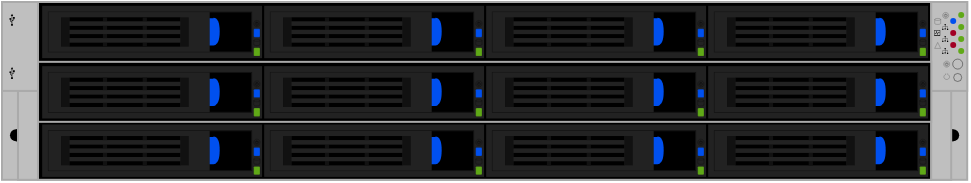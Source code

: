 <mxfile version="24.7.17">
  <diagram name="Page-1" id="KZN-zyBD-0XipZeYQRDT">
    <mxGraphModel dx="192" dy="110" grid="1" gridSize="10" guides="1" tooltips="1" connect="1" arrows="1" fold="1" page="1" pageScale="1" pageWidth="500" pageHeight="200" math="0" shadow="0">
      <root>
        <mxCell id="0" />
        <mxCell id="1" parent="0" />
        <mxCell id="ADVaAESZDNi0vssxZZNh-429" value="" style="group" vertex="1" connectable="0" parent="1">
          <mxGeometry x="9" y="56" width="482.6" height="88.9" as="geometry" />
        </mxCell>
        <mxCell id="9eh16xiQdjSHdPkHuFP6-378" value="" style="rounded=0;whiteSpace=wrap;html=1;strokeColor=#aaaaaa;fillColor=#bfbfbf;strokeWidth=1;container=0;part=1;movable=1;resizable=1;rotatable=1;deletable=1;editable=1;locked=0;connectable=1;" parent="ADVaAESZDNi0vssxZZNh-429" vertex="1">
          <mxGeometry width="482.6" height="88.9" as="geometry" />
        </mxCell>
        <mxCell id="9eh16xiQdjSHdPkHuFP6-379" value="" style="rounded=0;whiteSpace=wrap;html=1;strokeColor=#aaaaaa;fillColor=#000000;strokeWidth=1;movable=1;resizable=1;rotatable=1;deletable=1;editable=1;locked=0;connectable=1;container=0;" parent="ADVaAESZDNi0vssxZZNh-429" vertex="1">
          <mxGeometry x="18" width="446.6" height="88.9" as="geometry" />
        </mxCell>
        <mxCell id="jP2WbbBxQBNUkDRbYnSl-230" value="" style="group" parent="ADVaAESZDNi0vssxZZNh-429" vertex="1" connectable="0">
          <mxGeometry x="3.996" y="63.68" width="10" height="6" as="geometry" />
        </mxCell>
        <mxCell id="jP2WbbBxQBNUkDRbYnSl-231" value="" style="rounded=0;whiteSpace=wrap;html=1;fillColor=#000000;fontColor=#ffffff;strokeColor=none;container=0;" parent="jP2WbbBxQBNUkDRbYnSl-230" vertex="1">
          <mxGeometry x="3" width="4" height="6" as="geometry" />
        </mxCell>
        <mxCell id="jP2WbbBxQBNUkDRbYnSl-232" value="" style="ellipse;whiteSpace=wrap;html=1;aspect=fixed;strokeColor=none;fillColor=#000000;" parent="jP2WbbBxQBNUkDRbYnSl-230" vertex="1">
          <mxGeometry x="4" width="6" height="6" as="geometry" />
        </mxCell>
        <mxCell id="jP2WbbBxQBNUkDRbYnSl-233" value="" style="ellipse;whiteSpace=wrap;html=1;aspect=fixed;strokeColor=none;fillColor=#000000;" parent="jP2WbbBxQBNUkDRbYnSl-230" vertex="1">
          <mxGeometry width="6" height="6" as="geometry" />
        </mxCell>
        <mxCell id="jP2WbbBxQBNUkDRbYnSl-206" value="" style="rounded=0;whiteSpace=wrap;html=1;strokeColor=#aaaaaa;fillColor=#bfbfbf;strokeWidth=1;movable=1;resizable=1;rotatable=1;deletable=1;editable=1;locked=0;connectable=1;container=0;" parent="ADVaAESZDNi0vssxZZNh-429" vertex="1">
          <mxGeometry x="7.996" y="44.45" width="10" height="44.45" as="geometry" />
        </mxCell>
        <mxCell id="5G7c4jUEA5Og9TPHIXhp-649" value="" style="group" parent="ADVaAESZDNi0vssxZZNh-429" vertex="1" connectable="0">
          <mxGeometry x="468.596" y="63.68" width="10" height="6" as="geometry" />
        </mxCell>
        <mxCell id="5G7c4jUEA5Og9TPHIXhp-650" value="" style="rounded=0;whiteSpace=wrap;html=1;fillColor=#000000;fontColor=#ffffff;strokeColor=none;container=0;" parent="5G7c4jUEA5Og9TPHIXhp-649" vertex="1">
          <mxGeometry x="3" width="4" height="6" as="geometry" />
        </mxCell>
        <mxCell id="5G7c4jUEA5Og9TPHIXhp-651" value="" style="ellipse;whiteSpace=wrap;html=1;aspect=fixed;strokeColor=none;fillColor=#000000;" parent="5G7c4jUEA5Og9TPHIXhp-649" vertex="1">
          <mxGeometry x="4" width="6" height="6" as="geometry" />
        </mxCell>
        <mxCell id="5G7c4jUEA5Og9TPHIXhp-652" value="" style="ellipse;whiteSpace=wrap;html=1;aspect=fixed;strokeColor=none;fillColor=#000000;" parent="5G7c4jUEA5Og9TPHIXhp-649" vertex="1">
          <mxGeometry width="6" height="6" as="geometry" />
        </mxCell>
        <mxCell id="5G7c4jUEA5Og9TPHIXhp-653" value="" style="rounded=0;whiteSpace=wrap;html=1;strokeColor=#aaaaaa;fillColor=#bfbfbf;strokeWidth=1;movable=1;resizable=1;rotatable=1;deletable=1;editable=1;locked=0;connectable=1;container=0;" parent="ADVaAESZDNi0vssxZZNh-429" vertex="1">
          <mxGeometry x="464.596" y="44.45" width="10" height="44.45" as="geometry" />
        </mxCell>
        <mxCell id="5G7c4jUEA5Og9TPHIXhp-655" value="" style="rounded=0;whiteSpace=wrap;html=1;strokeColor=#aaaaaa;fillColor=#bfbfbf;strokeWidth=1;movable=1;resizable=1;rotatable=1;deletable=1;editable=1;locked=0;connectable=1;container=0;" parent="ADVaAESZDNi0vssxZZNh-429" vertex="1">
          <mxGeometry width="18" height="44.45" as="geometry" />
        </mxCell>
        <mxCell id="5G7c4jUEA5Og9TPHIXhp-656" value="" style="rounded=0;whiteSpace=wrap;html=1;strokeColor=#aaaaaa;fillColor=#bfbfbf;strokeWidth=1;movable=1;resizable=1;rotatable=1;deletable=1;editable=1;locked=0;connectable=1;container=0;" parent="ADVaAESZDNi0vssxZZNh-429" vertex="1">
          <mxGeometry x="464.6" width="18" height="44.45" as="geometry" />
        </mxCell>
        <mxCell id="5G7c4jUEA5Og9TPHIXhp-657" value="" style="sketch=0;aspect=fixed;pointerEvents=1;shadow=0;dashed=0;html=1;strokeColor=none;labelPosition=center;verticalLabelPosition=bottom;verticalAlign=top;align=center;fillColor=#000000;shape=mxgraph.mscae.enterprise.usb;rotation=-90;" parent="ADVaAESZDNi0vssxZZNh-429" vertex="1">
          <mxGeometry x="2" y="7.52" width="6" height="2.76" as="geometry" />
        </mxCell>
        <mxCell id="5G7c4jUEA5Og9TPHIXhp-658" value="" style="sketch=0;aspect=fixed;pointerEvents=1;shadow=0;dashed=0;html=1;strokeColor=none;labelPosition=center;verticalLabelPosition=bottom;verticalAlign=top;align=center;fillColor=#000000;shape=mxgraph.mscae.enterprise.usb;rotation=-90;" parent="ADVaAESZDNi0vssxZZNh-429" vertex="1">
          <mxGeometry x="2" y="34.18" width="6" height="2.76" as="geometry" />
        </mxCell>
        <mxCell id="BZf6F3fDbPlMnJJBv7aN-1" value="" style="group" parent="ADVaAESZDNi0vssxZZNh-429" vertex="1" connectable="0">
          <mxGeometry x="466.1" y="4.956" width="15" height="34.535" as="geometry" />
        </mxCell>
        <mxCell id="5G7c4jUEA5Og9TPHIXhp-661" value="" style="ellipse;whiteSpace=wrap;html=1;strokeColor=none;fillColor=#60a917;fontColor=#ffffff;movable=1;resizable=1;rotatable=1;deletable=1;editable=1;locked=0;connectable=1;container=0;aspect=fixed;" parent="BZf6F3fDbPlMnJJBv7aN-1" vertex="1">
          <mxGeometry x="12" y="18.003" width="3" height="3" as="geometry" />
        </mxCell>
        <mxCell id="5G7c4jUEA5Og9TPHIXhp-668" value="" style="ellipse;whiteSpace=wrap;html=1;strokeColor=#000000;fillColor=#bfbfbf;fontColor=#ffffff;movable=1;resizable=1;rotatable=1;deletable=1;editable=1;locked=0;connectable=1;container=0;strokeWidth=0.2;aspect=fixed;" parent="BZf6F3fDbPlMnJJBv7aN-1" vertex="1">
          <mxGeometry x="9.0" y="23.335" width="5" height="5" as="geometry" />
        </mxCell>
        <mxCell id="5G7c4jUEA5Og9TPHIXhp-671" value="" style="sketch=0;html=1;strokeColor=#000000;shadow=0;fillColor=none;verticalAlign=top;labelPosition=center;verticalLabelPosition=bottom;shape=mxgraph.gcp2.a7_power;gradientColor=none;movable=1;resizable=1;rotatable=1;deletable=1;editable=1;locked=0;connectable=1;container=0;strokeWidth=0.1;" parent="BZf6F3fDbPlMnJJBv7aN-1" vertex="1">
          <mxGeometry x="4.5" y="24.36" width="3" height="3" as="geometry" />
        </mxCell>
        <mxCell id="5G7c4jUEA5Og9TPHIXhp-672" value="" style="verticalLabelPosition=bottom;shadow=0;dashed=0;align=center;html=1;verticalAlign=top;shape=mxgraph.electrical.radio.loop_antenna;strokeColor=#000000;fillColor=none;strokeWidth=0.1;rotation=-180;movable=1;resizable=1;rotatable=1;deletable=1;editable=1;locked=0;connectable=1;container=0;" parent="BZf6F3fDbPlMnJJBv7aN-1" vertex="1">
          <mxGeometry x="4.5" y="30.53" width="3" height="3" as="geometry" />
        </mxCell>
        <mxCell id="5G7c4jUEA5Og9TPHIXhp-673" value="" style="strokeWidth=0.1;html=1;shape=mxgraph.flowchart.database;whiteSpace=wrap;strokeColor=#000000;fillColor=none;movable=1;resizable=1;rotatable=1;deletable=1;editable=1;locked=0;connectable=1;container=0;" parent="BZf6F3fDbPlMnJJBv7aN-1" vertex="1">
          <mxGeometry y="3.0" width="3" height="3" as="geometry" />
        </mxCell>
        <mxCell id="5G7c4jUEA5Og9TPHIXhp-676" value="" style="sketch=0;pointerEvents=1;shadow=0;dashed=0;html=1;strokeColor=none;fillColor=#000000;labelPosition=center;verticalLabelPosition=bottom;verticalAlign=top;align=center;outlineConnect=0;shape=mxgraph.vvd.infrastructure;movable=1;resizable=1;rotatable=1;deletable=1;editable=1;locked=0;connectable=1;container=0;" parent="BZf6F3fDbPlMnJJBv7aN-1" vertex="1">
          <mxGeometry x="4" y="6" width="3" height="3" as="geometry" />
        </mxCell>
        <mxCell id="5G7c4jUEA5Og9TPHIXhp-677" value="" style="triangle;whiteSpace=wrap;html=1;rotation=-90;fillColor=none;strokeWidth=0.1;movable=1;resizable=1;rotatable=1;deletable=1;editable=1;locked=0;connectable=1;container=0;strokeColor=#000000;" parent="BZf6F3fDbPlMnJJBv7aN-1" vertex="1">
          <mxGeometry y="15.0" width="3" height="3" as="geometry" />
        </mxCell>
        <mxCell id="5G7c4jUEA5Og9TPHIXhp-683" value="" style="ellipse;whiteSpace=wrap;html=1;strokeColor=#000000;fillColor=#bfbfbf;fontColor=#ffffff;movable=1;resizable=1;rotatable=1;deletable=1;editable=1;locked=0;connectable=1;container=0;strokeWidth=0.2;aspect=fixed;" parent="BZf6F3fDbPlMnJJBv7aN-1" vertex="1">
          <mxGeometry x="9.5" y="30.535" width="4" height="4" as="geometry" />
        </mxCell>
        <mxCell id="5G7c4jUEA5Og9TPHIXhp-684" value="" style="ellipse;whiteSpace=wrap;html=1;strokeColor=none;fillColor=#60a917;fontColor=#ffffff;movable=1;resizable=1;rotatable=1;deletable=1;editable=1;locked=0;connectable=1;container=0;aspect=fixed;" parent="BZf6F3fDbPlMnJJBv7aN-1" vertex="1">
          <mxGeometry x="12" y="12.003" width="3" height="3" as="geometry" />
        </mxCell>
        <mxCell id="5G7c4jUEA5Og9TPHIXhp-685" value="" style="ellipse;whiteSpace=wrap;html=1;strokeColor=none;fillColor=#A20025;fontColor=#ffffff;movable=1;resizable=1;rotatable=1;deletable=1;editable=1;locked=0;connectable=1;container=0;aspect=fixed;" parent="BZf6F3fDbPlMnJJBv7aN-1" vertex="1">
          <mxGeometry x="8" y="15.003" width="3" height="3" as="geometry" />
        </mxCell>
        <mxCell id="5G7c4jUEA5Og9TPHIXhp-686" value="" style="ellipse;whiteSpace=wrap;html=1;strokeColor=none;fillColor=#A20025;fontColor=#ffffff;movable=1;resizable=1;rotatable=1;deletable=1;editable=1;locked=0;connectable=1;container=0;aspect=fixed;" parent="BZf6F3fDbPlMnJJBv7aN-1" vertex="1">
          <mxGeometry x="8" y="9.003" width="3" height="3" as="geometry" />
        </mxCell>
        <mxCell id="5G7c4jUEA5Og9TPHIXhp-687" value="" style="ellipse;whiteSpace=wrap;html=1;strokeColor=none;fillColor=#60a917;fontColor=#ffffff;movable=1;resizable=1;rotatable=1;deletable=1;editable=1;locked=0;connectable=1;container=0;aspect=fixed;" parent="BZf6F3fDbPlMnJJBv7aN-1" vertex="1">
          <mxGeometry x="12" y="6.003" width="3" height="3" as="geometry" />
        </mxCell>
        <mxCell id="5G7c4jUEA5Og9TPHIXhp-688" value="" style="ellipse;whiteSpace=wrap;html=1;strokeColor=none;fillColor=#0050EF;fontColor=#ffffff;movable=1;resizable=1;rotatable=1;deletable=1;editable=1;locked=0;connectable=1;container=0;aspect=fixed;" parent="BZf6F3fDbPlMnJJBv7aN-1" vertex="1">
          <mxGeometry x="8" y="3.003" width="3" height="3" as="geometry" />
        </mxCell>
        <mxCell id="5G7c4jUEA5Og9TPHIXhp-689" value="" style="ellipse;whiteSpace=wrap;html=1;strokeColor=none;fillColor=#60a917;fontColor=#ffffff;movable=1;resizable=1;rotatable=1;deletable=1;editable=1;locked=0;connectable=1;container=0;aspect=fixed;" parent="BZf6F3fDbPlMnJJBv7aN-1" vertex="1">
          <mxGeometry x="12" y="0.003" width="3" height="3" as="geometry" />
        </mxCell>
        <mxCell id="5G7c4jUEA5Og9TPHIXhp-697" value="" style="sketch=0;html=1;strokeColor=#000000;shadow=0;fillColor=none;verticalAlign=top;labelPosition=center;verticalLabelPosition=bottom;shape=mxgraph.gcp2.a7_power;gradientColor=none;movable=1;resizable=1;rotatable=1;deletable=1;editable=1;locked=0;connectable=1;container=0;strokeWidth=0.1;" parent="BZf6F3fDbPlMnJJBv7aN-1" vertex="1">
          <mxGeometry x="4" width="3" height="3" as="geometry" />
        </mxCell>
        <mxCell id="5G7c4jUEA5Og9TPHIXhp-698" value="" style="sketch=0;pointerEvents=1;shadow=0;dashed=0;html=1;strokeColor=none;fillColor=#000000;labelPosition=center;verticalLabelPosition=bottom;verticalAlign=top;align=center;outlineConnect=0;shape=mxgraph.vvd.infrastructure;movable=1;resizable=1;rotatable=1;deletable=1;editable=1;locked=0;connectable=1;container=0;" parent="BZf6F3fDbPlMnJJBv7aN-1" vertex="1">
          <mxGeometry x="4" y="12" width="3" height="3" as="geometry" />
        </mxCell>
        <mxCell id="5G7c4jUEA5Og9TPHIXhp-699" value="" style="sketch=0;pointerEvents=1;shadow=0;dashed=0;html=1;strokeColor=none;fillColor=#000000;labelPosition=center;verticalLabelPosition=bottom;verticalAlign=top;align=center;outlineConnect=0;shape=mxgraph.vvd.infrastructure;movable=1;resizable=1;rotatable=1;deletable=1;editable=1;locked=0;connectable=1;container=0;" parent="BZf6F3fDbPlMnJJBv7aN-1" vertex="1">
          <mxGeometry x="4" y="18" width="3" height="3" as="geometry" />
        </mxCell>
        <mxCell id="5G7c4jUEA5Og9TPHIXhp-700" value="" style="sketch=0;pointerEvents=1;shadow=0;dashed=0;html=1;strokeColor=none;labelPosition=center;verticalLabelPosition=bottom;verticalAlign=top;align=center;fillColor=#000000;shape=mxgraph.mscae.intune.device_health;" parent="BZf6F3fDbPlMnJJBv7aN-1" vertex="1">
          <mxGeometry y="9.004" width="3" height="3" as="geometry" />
        </mxCell>
        <mxCell id="ADVaAESZDNi0vssxZZNh-2" value="" style="rounded=0;whiteSpace=wrap;html=1;strokeColor=#aaaaaa;fillColor=#000000;strokeWidth=1;movable=1;resizable=1;rotatable=1;deletable=1;editable=1;locked=0;connectable=1;container=0;" vertex="1" parent="ADVaAESZDNi0vssxZZNh-429">
          <mxGeometry x="18.01" y="29.92" width="446.6" height="30" as="geometry" />
        </mxCell>
        <mxCell id="ADVaAESZDNi0vssxZZNh-3" value="" style="group" vertex="1" connectable="0" parent="ADVaAESZDNi0vssxZZNh-429">
          <mxGeometry x="19.838" y="31.83" width="442.952" height="26.179" as="geometry" />
        </mxCell>
        <mxCell id="ADVaAESZDNi0vssxZZNh-4" value="" style="group" vertex="1" connectable="0" parent="ADVaAESZDNi0vssxZZNh-3">
          <mxGeometry x="333" width="109.952" height="26.179" as="geometry" />
        </mxCell>
        <mxCell id="ADVaAESZDNi0vssxZZNh-5" value="" style="rounded=0;whiteSpace=wrap;html=1;strokeColor=none;fillColor=#222222;strokeWidth=0.5;movable=1;resizable=1;rotatable=1;deletable=1;editable=1;locked=0;connectable=1;container=0;" vertex="1" parent="ADVaAESZDNi0vssxZZNh-4">
          <mxGeometry width="109.952" height="26.179" as="geometry" />
        </mxCell>
        <mxCell id="ADVaAESZDNi0vssxZZNh-6" value="" style="rounded=0;whiteSpace=wrap;html=1;strokeColor=#111111;fillColor=#000000;strokeWidth=0.5;movable=1;resizable=1;rotatable=1;deletable=1;editable=1;locked=0;connectable=1;container=0;align=center;verticalAlign=middle;fontFamily=Helvetica;fontSize=12;fontColor=default;" vertex="1" parent="ADVaAESZDNi0vssxZZNh-4">
          <mxGeometry x="3.141" y="3.142" width="101.575" height="19.896" as="geometry" />
        </mxCell>
        <mxCell id="ADVaAESZDNi0vssxZZNh-7" value="" style="rounded=1;whiteSpace=wrap;html=1;strokeColor=#222222;rotation=0;fillColor=#60a917;fontColor=#ffffff;movable=1;resizable=1;rotatable=1;deletable=1;editable=1;locked=0;connectable=1;container=0;direction=south;strokeWidth=0.1;" vertex="1" parent="ADVaAESZDNi0vssxZZNh-4">
          <mxGeometry x="105.763" y="20.943" width="3.141" height="4.189" as="geometry" />
        </mxCell>
        <mxCell id="ADVaAESZDNi0vssxZZNh-8" value="" style="rounded=1;whiteSpace=wrap;html=1;strokeColor=#222222;rotation=0;fillColor=#0050ef;fontColor=#ffffff;movable=1;resizable=1;rotatable=1;deletable=1;editable=1;locked=0;connectable=1;container=0;direction=south;strokeWidth=0.1;" vertex="1" parent="ADVaAESZDNi0vssxZZNh-4">
          <mxGeometry x="105.763" y="11.519" width="3.141" height="4.189" as="geometry" />
        </mxCell>
        <mxCell id="ADVaAESZDNi0vssxZZNh-9" value="" style="rounded=1;whiteSpace=wrap;html=1;strokeColor=none;fillColor=#0050ef;strokeWidth=0.5;fontColor=#ffffff;glass=0;movable=1;resizable=1;rotatable=1;deletable=1;editable=1;locked=0;connectable=1;container=0;" vertex="1" parent="ADVaAESZDNi0vssxZZNh-4">
          <mxGeometry x="78.537" y="6.283" width="8.377" height="13.613" as="geometry" />
        </mxCell>
        <mxCell id="ADVaAESZDNi0vssxZZNh-10" value="" style="shape=or;whiteSpace=wrap;html=1;fillColor=#0050ef;fontColor=#ffffff;strokeColor=none;movable=1;resizable=1;rotatable=1;deletable=1;editable=1;locked=0;connectable=1;container=0;" vertex="1" parent="ADVaAESZDNi0vssxZZNh-4">
          <mxGeometry x="85.867" y="6.283" width="3.141" height="13.613" as="geometry" />
        </mxCell>
        <mxCell id="ADVaAESZDNi0vssxZZNh-11" value="" style="sketch=0;html=1;strokeColor=#111111;shadow=0;fillColor=none;verticalAlign=top;labelPosition=center;verticalLabelPosition=bottom;shape=mxgraph.gcp2.a7_power;gradientColor=none;strokeWidth=0.2;movable=1;resizable=1;rotatable=1;deletable=1;editable=1;locked=0;connectable=1;container=0;" vertex="1" parent="ADVaAESZDNi0vssxZZNh-4">
          <mxGeometry x="105.763" y="7.33" width="3.141" height="3.142" as="geometry" />
        </mxCell>
        <mxCell id="ADVaAESZDNi0vssxZZNh-12" value="" style="strokeWidth=0.2;html=1;shape=mxgraph.flowchart.database;whiteSpace=wrap;strokeColor=#111111;fillColor=none;movable=1;resizable=1;rotatable=1;deletable=1;editable=1;locked=0;connectable=1;container=0;" vertex="1" parent="ADVaAESZDNi0vssxZZNh-4">
          <mxGeometry x="105.763" y="16.755" width="3.141" height="3.142" as="geometry" />
        </mxCell>
        <mxCell id="ADVaAESZDNi0vssxZZNh-13" value="" style="rounded=0;whiteSpace=wrap;html=1;strokeColor=none;fillColor=#222222;strokeWidth=0.5;movable=1;resizable=1;rotatable=1;deletable=1;editable=1;locked=0;connectable=1;container=0;" vertex="1" parent="ADVaAESZDNi0vssxZZNh-4">
          <mxGeometry x="3.141" y="3.142" width="80.632" height="19.896" as="geometry" />
        </mxCell>
        <mxCell id="ADVaAESZDNi0vssxZZNh-14" value="" style="rounded=0;whiteSpace=wrap;html=1;strokeColor=none;fillColor=#000000;strokeWidth=0.5;movable=1;resizable=1;rotatable=1;deletable=1;editable=1;locked=0;connectable=1;container=0;align=center;verticalAlign=middle;fontFamily=Helvetica;fontSize=12;fontColor=default;" vertex="1" parent="ADVaAESZDNi0vssxZZNh-4">
          <mxGeometry x="13.613" y="5.759" width="55.5" height="2.094" as="geometry" />
        </mxCell>
        <mxCell id="ADVaAESZDNi0vssxZZNh-15" value="" style="rounded=0;whiteSpace=wrap;html=1;strokeColor=none;fillColor=#000000;strokeWidth=0.5;movable=1;resizable=1;rotatable=1;deletable=1;editable=1;locked=0;connectable=1;container=0;align=center;verticalAlign=middle;fontFamily=Helvetica;fontSize=12;fontColor=default;" vertex="1" parent="ADVaAESZDNi0vssxZZNh-4">
          <mxGeometry x="13.613" y="9.948" width="55.5" height="2.094" as="geometry" />
        </mxCell>
        <mxCell id="ADVaAESZDNi0vssxZZNh-16" value="" style="rounded=0;whiteSpace=wrap;html=1;strokeColor=none;fillColor=#000000;strokeWidth=0.5;movable=1;resizable=1;rotatable=1;deletable=1;editable=1;locked=0;connectable=1;container=0;align=center;verticalAlign=middle;fontFamily=Helvetica;fontSize=12;fontColor=default;" vertex="1" parent="ADVaAESZDNi0vssxZZNh-4">
          <mxGeometry x="13.613" y="14.137" width="55.5" height="2.094" as="geometry" />
        </mxCell>
        <mxCell id="ADVaAESZDNi0vssxZZNh-17" value="" style="rounded=0;whiteSpace=wrap;html=1;strokeColor=none;fillColor=#000000;strokeWidth=0.5;movable=1;resizable=1;rotatable=1;deletable=1;editable=1;locked=0;connectable=1;container=0;align=center;verticalAlign=middle;fontFamily=Helvetica;fontSize=12;fontColor=default;" vertex="1" parent="ADVaAESZDNi0vssxZZNh-4">
          <mxGeometry x="13.613" y="18.325" width="55.5" height="2.094" as="geometry" />
        </mxCell>
        <mxCell id="ADVaAESZDNi0vssxZZNh-18" value="" style="rounded=0;whiteSpace=wrap;html=1;strokeColor=none;fillColor=#111111;strokeWidth=0.2;movable=1;resizable=1;rotatable=1;deletable=1;editable=1;locked=0;connectable=1;container=0;" vertex="1" parent="ADVaAESZDNi0vssxZZNh-4">
          <mxGeometry x="30.368" y="5.759" width="2.094" height="14.66" as="geometry" />
        </mxCell>
        <mxCell id="ADVaAESZDNi0vssxZZNh-19" value="" style="rounded=0;whiteSpace=wrap;html=1;strokeColor=none;fillColor=#111111;strokeWidth=0.2;movable=1;resizable=1;rotatable=1;deletable=1;editable=1;locked=0;connectable=1;container=0;" vertex="1" parent="ADVaAESZDNi0vssxZZNh-4">
          <mxGeometry x="50.264" y="5.759" width="2.094" height="14.66" as="geometry" />
        </mxCell>
        <mxCell id="ADVaAESZDNi0vssxZZNh-20" value="" style="rounded=0;whiteSpace=wrap;html=1;strokeColor=none;fillColor=#222222;strokeWidth=0.5;movable=1;resizable=1;rotatable=1;deletable=1;editable=1;locked=0;connectable=1;container=0;" vertex="1" parent="ADVaAESZDNi0vssxZZNh-4">
          <mxGeometry x="13.613" y="16.231" width="55.5" height="2.094" as="geometry" />
        </mxCell>
        <mxCell id="ADVaAESZDNi0vssxZZNh-21" value="" style="rounded=0;whiteSpace=wrap;html=1;strokeColor=none;fillColor=#222222;strokeWidth=0.5;movable=1;resizable=1;rotatable=1;deletable=1;editable=1;locked=0;connectable=1;container=0;" vertex="1" parent="ADVaAESZDNi0vssxZZNh-4">
          <mxGeometry x="13.613" y="12.042" width="55.5" height="2.094" as="geometry" />
        </mxCell>
        <mxCell id="ADVaAESZDNi0vssxZZNh-22" value="" style="rounded=0;whiteSpace=wrap;html=1;strokeColor=none;fillColor=#222222;strokeWidth=0.5;movable=1;resizable=1;rotatable=1;deletable=1;editable=1;locked=0;connectable=1;container=0;" vertex="1" parent="ADVaAESZDNi0vssxZZNh-4">
          <mxGeometry x="13.613" y="7.854" width="55.5" height="2.094" as="geometry" />
        </mxCell>
        <mxCell id="ADVaAESZDNi0vssxZZNh-23" value="" style="rounded=0;whiteSpace=wrap;html=1;strokeColor=none;fillColor=#111111;strokeWidth=0.2;movable=1;resizable=1;rotatable=1;deletable=1;editable=1;locked=0;connectable=1;container=0;" vertex="1" parent="ADVaAESZDNi0vssxZZNh-4">
          <mxGeometry x="9.424" y="5.759" width="4.189" height="14.66" as="geometry" />
        </mxCell>
        <mxCell id="ADVaAESZDNi0vssxZZNh-24" value="" style="rounded=0;whiteSpace=wrap;html=1;strokeColor=none;fillColor=#111111;strokeWidth=0.2;movable=1;resizable=1;rotatable=1;deletable=1;editable=1;locked=0;connectable=1;container=0;" vertex="1" parent="ADVaAESZDNi0vssxZZNh-4">
          <mxGeometry x="69.113" y="5.759" width="4.189" height="14.66" as="geometry" />
        </mxCell>
        <mxCell id="ADVaAESZDNi0vssxZZNh-25" value="" style="group" vertex="1" connectable="0" parent="ADVaAESZDNi0vssxZZNh-3">
          <mxGeometry x="222" width="109.952" height="26.179" as="geometry" />
        </mxCell>
        <mxCell id="ADVaAESZDNi0vssxZZNh-26" value="" style="rounded=0;whiteSpace=wrap;html=1;strokeColor=none;fillColor=#222222;strokeWidth=0.5;movable=1;resizable=1;rotatable=1;deletable=1;editable=1;locked=0;connectable=1;container=0;" vertex="1" parent="ADVaAESZDNi0vssxZZNh-25">
          <mxGeometry width="109.952" height="26.179" as="geometry" />
        </mxCell>
        <mxCell id="ADVaAESZDNi0vssxZZNh-27" value="" style="rounded=0;whiteSpace=wrap;html=1;strokeColor=#111111;fillColor=#000000;strokeWidth=0.5;movable=1;resizable=1;rotatable=1;deletable=1;editable=1;locked=0;connectable=1;container=0;align=center;verticalAlign=middle;fontFamily=Helvetica;fontSize=12;fontColor=default;" vertex="1" parent="ADVaAESZDNi0vssxZZNh-25">
          <mxGeometry x="3.141" y="3.142" width="101.575" height="19.896" as="geometry" />
        </mxCell>
        <mxCell id="ADVaAESZDNi0vssxZZNh-28" value="" style="rounded=1;whiteSpace=wrap;html=1;strokeColor=#222222;rotation=0;fillColor=#60a917;fontColor=#ffffff;movable=1;resizable=1;rotatable=1;deletable=1;editable=1;locked=0;connectable=1;container=0;direction=south;strokeWidth=0.1;" vertex="1" parent="ADVaAESZDNi0vssxZZNh-25">
          <mxGeometry x="105.763" y="20.943" width="3.141" height="4.189" as="geometry" />
        </mxCell>
        <mxCell id="ADVaAESZDNi0vssxZZNh-29" value="" style="rounded=1;whiteSpace=wrap;html=1;strokeColor=#222222;rotation=0;fillColor=#0050ef;fontColor=#ffffff;movable=1;resizable=1;rotatable=1;deletable=1;editable=1;locked=0;connectable=1;container=0;direction=south;strokeWidth=0.1;" vertex="1" parent="ADVaAESZDNi0vssxZZNh-25">
          <mxGeometry x="105.763" y="11.519" width="3.141" height="4.189" as="geometry" />
        </mxCell>
        <mxCell id="ADVaAESZDNi0vssxZZNh-30" value="" style="rounded=1;whiteSpace=wrap;html=1;strokeColor=none;fillColor=#0050ef;strokeWidth=0.5;fontColor=#ffffff;glass=0;movable=1;resizable=1;rotatable=1;deletable=1;editable=1;locked=0;connectable=1;container=0;" vertex="1" parent="ADVaAESZDNi0vssxZZNh-25">
          <mxGeometry x="78.537" y="6.283" width="8.377" height="13.613" as="geometry" />
        </mxCell>
        <mxCell id="ADVaAESZDNi0vssxZZNh-31" value="" style="shape=or;whiteSpace=wrap;html=1;fillColor=#0050ef;fontColor=#ffffff;strokeColor=none;movable=1;resizable=1;rotatable=1;deletable=1;editable=1;locked=0;connectable=1;container=0;" vertex="1" parent="ADVaAESZDNi0vssxZZNh-25">
          <mxGeometry x="85.867" y="6.283" width="3.141" height="13.613" as="geometry" />
        </mxCell>
        <mxCell id="ADVaAESZDNi0vssxZZNh-32" value="" style="sketch=0;html=1;strokeColor=#111111;shadow=0;fillColor=none;verticalAlign=top;labelPosition=center;verticalLabelPosition=bottom;shape=mxgraph.gcp2.a7_power;gradientColor=none;strokeWidth=0.2;movable=1;resizable=1;rotatable=1;deletable=1;editable=1;locked=0;connectable=1;container=0;" vertex="1" parent="ADVaAESZDNi0vssxZZNh-25">
          <mxGeometry x="105.763" y="7.33" width="3.141" height="3.142" as="geometry" />
        </mxCell>
        <mxCell id="ADVaAESZDNi0vssxZZNh-33" value="" style="strokeWidth=0.2;html=1;shape=mxgraph.flowchart.database;whiteSpace=wrap;strokeColor=#111111;fillColor=none;movable=1;resizable=1;rotatable=1;deletable=1;editable=1;locked=0;connectable=1;container=0;" vertex="1" parent="ADVaAESZDNi0vssxZZNh-25">
          <mxGeometry x="105.763" y="16.755" width="3.141" height="3.142" as="geometry" />
        </mxCell>
        <mxCell id="ADVaAESZDNi0vssxZZNh-34" value="" style="rounded=0;whiteSpace=wrap;html=1;strokeColor=none;fillColor=#222222;strokeWidth=0.5;movable=1;resizable=1;rotatable=1;deletable=1;editable=1;locked=0;connectable=1;container=0;" vertex="1" parent="ADVaAESZDNi0vssxZZNh-25">
          <mxGeometry x="3.141" y="3.142" width="80.632" height="19.896" as="geometry" />
        </mxCell>
        <mxCell id="ADVaAESZDNi0vssxZZNh-35" value="" style="rounded=0;whiteSpace=wrap;html=1;strokeColor=none;fillColor=#000000;strokeWidth=0.5;movable=1;resizable=1;rotatable=1;deletable=1;editable=1;locked=0;connectable=1;container=0;align=center;verticalAlign=middle;fontFamily=Helvetica;fontSize=12;fontColor=default;" vertex="1" parent="ADVaAESZDNi0vssxZZNh-25">
          <mxGeometry x="13.613" y="5.759" width="55.5" height="2.094" as="geometry" />
        </mxCell>
        <mxCell id="ADVaAESZDNi0vssxZZNh-36" value="" style="rounded=0;whiteSpace=wrap;html=1;strokeColor=none;fillColor=#000000;strokeWidth=0.5;movable=1;resizable=1;rotatable=1;deletable=1;editable=1;locked=0;connectable=1;container=0;align=center;verticalAlign=middle;fontFamily=Helvetica;fontSize=12;fontColor=default;" vertex="1" parent="ADVaAESZDNi0vssxZZNh-25">
          <mxGeometry x="13.613" y="9.948" width="55.5" height="2.094" as="geometry" />
        </mxCell>
        <mxCell id="ADVaAESZDNi0vssxZZNh-37" value="" style="rounded=0;whiteSpace=wrap;html=1;strokeColor=none;fillColor=#000000;strokeWidth=0.5;movable=1;resizable=1;rotatable=1;deletable=1;editable=1;locked=0;connectable=1;container=0;align=center;verticalAlign=middle;fontFamily=Helvetica;fontSize=12;fontColor=default;" vertex="1" parent="ADVaAESZDNi0vssxZZNh-25">
          <mxGeometry x="13.613" y="14.137" width="55.5" height="2.094" as="geometry" />
        </mxCell>
        <mxCell id="ADVaAESZDNi0vssxZZNh-38" value="" style="rounded=0;whiteSpace=wrap;html=1;strokeColor=none;fillColor=#000000;strokeWidth=0.5;movable=1;resizable=1;rotatable=1;deletable=1;editable=1;locked=0;connectable=1;container=0;align=center;verticalAlign=middle;fontFamily=Helvetica;fontSize=12;fontColor=default;" vertex="1" parent="ADVaAESZDNi0vssxZZNh-25">
          <mxGeometry x="13.613" y="18.325" width="55.5" height="2.094" as="geometry" />
        </mxCell>
        <mxCell id="ADVaAESZDNi0vssxZZNh-39" value="" style="rounded=0;whiteSpace=wrap;html=1;strokeColor=none;fillColor=#111111;strokeWidth=0.2;movable=1;resizable=1;rotatable=1;deletable=1;editable=1;locked=0;connectable=1;container=0;" vertex="1" parent="ADVaAESZDNi0vssxZZNh-25">
          <mxGeometry x="30.368" y="5.759" width="2.094" height="14.66" as="geometry" />
        </mxCell>
        <mxCell id="ADVaAESZDNi0vssxZZNh-40" value="" style="rounded=0;whiteSpace=wrap;html=1;strokeColor=none;fillColor=#111111;strokeWidth=0.2;movable=1;resizable=1;rotatable=1;deletable=1;editable=1;locked=0;connectable=1;container=0;" vertex="1" parent="ADVaAESZDNi0vssxZZNh-25">
          <mxGeometry x="50.264" y="5.759" width="2.094" height="14.66" as="geometry" />
        </mxCell>
        <mxCell id="ADVaAESZDNi0vssxZZNh-41" value="" style="rounded=0;whiteSpace=wrap;html=1;strokeColor=none;fillColor=#222222;strokeWidth=0.5;movable=1;resizable=1;rotatable=1;deletable=1;editable=1;locked=0;connectable=1;container=0;" vertex="1" parent="ADVaAESZDNi0vssxZZNh-25">
          <mxGeometry x="13.613" y="16.231" width="55.5" height="2.094" as="geometry" />
        </mxCell>
        <mxCell id="ADVaAESZDNi0vssxZZNh-42" value="" style="rounded=0;whiteSpace=wrap;html=1;strokeColor=none;fillColor=#222222;strokeWidth=0.5;movable=1;resizable=1;rotatable=1;deletable=1;editable=1;locked=0;connectable=1;container=0;" vertex="1" parent="ADVaAESZDNi0vssxZZNh-25">
          <mxGeometry x="13.613" y="12.042" width="55.5" height="2.094" as="geometry" />
        </mxCell>
        <mxCell id="ADVaAESZDNi0vssxZZNh-43" value="" style="rounded=0;whiteSpace=wrap;html=1;strokeColor=none;fillColor=#222222;strokeWidth=0.5;movable=1;resizable=1;rotatable=1;deletable=1;editable=1;locked=0;connectable=1;container=0;" vertex="1" parent="ADVaAESZDNi0vssxZZNh-25">
          <mxGeometry x="13.613" y="7.854" width="55.5" height="2.094" as="geometry" />
        </mxCell>
        <mxCell id="ADVaAESZDNi0vssxZZNh-44" value="" style="rounded=0;whiteSpace=wrap;html=1;strokeColor=none;fillColor=#111111;strokeWidth=0.2;movable=1;resizable=1;rotatable=1;deletable=1;editable=1;locked=0;connectable=1;container=0;" vertex="1" parent="ADVaAESZDNi0vssxZZNh-25">
          <mxGeometry x="9.424" y="5.759" width="4.189" height="14.66" as="geometry" />
        </mxCell>
        <mxCell id="ADVaAESZDNi0vssxZZNh-45" value="" style="rounded=0;whiteSpace=wrap;html=1;strokeColor=none;fillColor=#111111;strokeWidth=0.2;movable=1;resizable=1;rotatable=1;deletable=1;editable=1;locked=0;connectable=1;container=0;" vertex="1" parent="ADVaAESZDNi0vssxZZNh-25">
          <mxGeometry x="69.113" y="5.759" width="4.189" height="14.66" as="geometry" />
        </mxCell>
        <mxCell id="ADVaAESZDNi0vssxZZNh-46" value="" style="group" vertex="1" connectable="0" parent="ADVaAESZDNi0vssxZZNh-3">
          <mxGeometry x="111" width="109.952" height="26.179" as="geometry" />
        </mxCell>
        <mxCell id="ADVaAESZDNi0vssxZZNh-47" value="" style="rounded=0;whiteSpace=wrap;html=1;strokeColor=none;fillColor=#222222;strokeWidth=0.5;movable=1;resizable=1;rotatable=1;deletable=1;editable=1;locked=0;connectable=1;container=0;" vertex="1" parent="ADVaAESZDNi0vssxZZNh-46">
          <mxGeometry width="109.952" height="26.179" as="geometry" />
        </mxCell>
        <mxCell id="ADVaAESZDNi0vssxZZNh-48" value="" style="rounded=0;whiteSpace=wrap;html=1;strokeColor=#111111;fillColor=#000000;strokeWidth=0.5;movable=1;resizable=1;rotatable=1;deletable=1;editable=1;locked=0;connectable=1;container=0;align=center;verticalAlign=middle;fontFamily=Helvetica;fontSize=12;fontColor=default;" vertex="1" parent="ADVaAESZDNi0vssxZZNh-46">
          <mxGeometry x="3.141" y="3.142" width="101.575" height="19.896" as="geometry" />
        </mxCell>
        <mxCell id="ADVaAESZDNi0vssxZZNh-49" value="" style="rounded=1;whiteSpace=wrap;html=1;strokeColor=#222222;rotation=0;fillColor=#60a917;fontColor=#ffffff;movable=1;resizable=1;rotatable=1;deletable=1;editable=1;locked=0;connectable=1;container=0;direction=south;strokeWidth=0.1;" vertex="1" parent="ADVaAESZDNi0vssxZZNh-46">
          <mxGeometry x="105.763" y="20.943" width="3.141" height="4.189" as="geometry" />
        </mxCell>
        <mxCell id="ADVaAESZDNi0vssxZZNh-50" value="" style="rounded=1;whiteSpace=wrap;html=1;strokeColor=#222222;rotation=0;fillColor=#0050ef;fontColor=#ffffff;movable=1;resizable=1;rotatable=1;deletable=1;editable=1;locked=0;connectable=1;container=0;direction=south;strokeWidth=0.1;" vertex="1" parent="ADVaAESZDNi0vssxZZNh-46">
          <mxGeometry x="105.763" y="11.519" width="3.141" height="4.189" as="geometry" />
        </mxCell>
        <mxCell id="ADVaAESZDNi0vssxZZNh-51" value="" style="rounded=1;whiteSpace=wrap;html=1;strokeColor=none;fillColor=#0050ef;strokeWidth=0.5;fontColor=#ffffff;glass=0;movable=1;resizable=1;rotatable=1;deletable=1;editable=1;locked=0;connectable=1;container=0;" vertex="1" parent="ADVaAESZDNi0vssxZZNh-46">
          <mxGeometry x="78.537" y="6.283" width="8.377" height="13.613" as="geometry" />
        </mxCell>
        <mxCell id="ADVaAESZDNi0vssxZZNh-52" value="" style="shape=or;whiteSpace=wrap;html=1;fillColor=#0050ef;fontColor=#ffffff;strokeColor=none;movable=1;resizable=1;rotatable=1;deletable=1;editable=1;locked=0;connectable=1;container=0;" vertex="1" parent="ADVaAESZDNi0vssxZZNh-46">
          <mxGeometry x="85.867" y="6.283" width="3.141" height="13.613" as="geometry" />
        </mxCell>
        <mxCell id="ADVaAESZDNi0vssxZZNh-53" value="" style="sketch=0;html=1;strokeColor=#111111;shadow=0;fillColor=none;verticalAlign=top;labelPosition=center;verticalLabelPosition=bottom;shape=mxgraph.gcp2.a7_power;gradientColor=none;strokeWidth=0.2;movable=1;resizable=1;rotatable=1;deletable=1;editable=1;locked=0;connectable=1;container=0;" vertex="1" parent="ADVaAESZDNi0vssxZZNh-46">
          <mxGeometry x="105.763" y="7.33" width="3.141" height="3.142" as="geometry" />
        </mxCell>
        <mxCell id="ADVaAESZDNi0vssxZZNh-54" value="" style="strokeWidth=0.2;html=1;shape=mxgraph.flowchart.database;whiteSpace=wrap;strokeColor=#111111;fillColor=none;movable=1;resizable=1;rotatable=1;deletable=1;editable=1;locked=0;connectable=1;container=0;" vertex="1" parent="ADVaAESZDNi0vssxZZNh-46">
          <mxGeometry x="105.763" y="16.755" width="3.141" height="3.142" as="geometry" />
        </mxCell>
        <mxCell id="ADVaAESZDNi0vssxZZNh-55" value="" style="rounded=0;whiteSpace=wrap;html=1;strokeColor=none;fillColor=#222222;strokeWidth=0.5;movable=1;resizable=1;rotatable=1;deletable=1;editable=1;locked=0;connectable=1;container=0;" vertex="1" parent="ADVaAESZDNi0vssxZZNh-46">
          <mxGeometry x="3.141" y="3.142" width="80.632" height="19.896" as="geometry" />
        </mxCell>
        <mxCell id="ADVaAESZDNi0vssxZZNh-56" value="" style="rounded=0;whiteSpace=wrap;html=1;strokeColor=none;fillColor=#000000;strokeWidth=0.5;movable=1;resizable=1;rotatable=1;deletable=1;editable=1;locked=0;connectable=1;container=0;align=center;verticalAlign=middle;fontFamily=Helvetica;fontSize=12;fontColor=default;" vertex="1" parent="ADVaAESZDNi0vssxZZNh-46">
          <mxGeometry x="13.613" y="5.759" width="55.5" height="2.094" as="geometry" />
        </mxCell>
        <mxCell id="ADVaAESZDNi0vssxZZNh-57" value="" style="rounded=0;whiteSpace=wrap;html=1;strokeColor=none;fillColor=#000000;strokeWidth=0.5;movable=1;resizable=1;rotatable=1;deletable=1;editable=1;locked=0;connectable=1;container=0;align=center;verticalAlign=middle;fontFamily=Helvetica;fontSize=12;fontColor=default;" vertex="1" parent="ADVaAESZDNi0vssxZZNh-46">
          <mxGeometry x="13.613" y="9.948" width="55.5" height="2.094" as="geometry" />
        </mxCell>
        <mxCell id="ADVaAESZDNi0vssxZZNh-58" value="" style="rounded=0;whiteSpace=wrap;html=1;strokeColor=none;fillColor=#000000;strokeWidth=0.5;movable=1;resizable=1;rotatable=1;deletable=1;editable=1;locked=0;connectable=1;container=0;align=center;verticalAlign=middle;fontFamily=Helvetica;fontSize=12;fontColor=default;" vertex="1" parent="ADVaAESZDNi0vssxZZNh-46">
          <mxGeometry x="13.613" y="14.137" width="55.5" height="2.094" as="geometry" />
        </mxCell>
        <mxCell id="ADVaAESZDNi0vssxZZNh-59" value="" style="rounded=0;whiteSpace=wrap;html=1;strokeColor=none;fillColor=#000000;strokeWidth=0.5;movable=1;resizable=1;rotatable=1;deletable=1;editable=1;locked=0;connectable=1;container=0;align=center;verticalAlign=middle;fontFamily=Helvetica;fontSize=12;fontColor=default;" vertex="1" parent="ADVaAESZDNi0vssxZZNh-46">
          <mxGeometry x="13.613" y="18.325" width="55.5" height="2.094" as="geometry" />
        </mxCell>
        <mxCell id="ADVaAESZDNi0vssxZZNh-60" value="" style="rounded=0;whiteSpace=wrap;html=1;strokeColor=none;fillColor=#111111;strokeWidth=0.2;movable=1;resizable=1;rotatable=1;deletable=1;editable=1;locked=0;connectable=1;container=0;" vertex="1" parent="ADVaAESZDNi0vssxZZNh-46">
          <mxGeometry x="30.368" y="5.759" width="2.094" height="14.66" as="geometry" />
        </mxCell>
        <mxCell id="ADVaAESZDNi0vssxZZNh-61" value="" style="rounded=0;whiteSpace=wrap;html=1;strokeColor=none;fillColor=#111111;strokeWidth=0.2;movable=1;resizable=1;rotatable=1;deletable=1;editable=1;locked=0;connectable=1;container=0;" vertex="1" parent="ADVaAESZDNi0vssxZZNh-46">
          <mxGeometry x="50.264" y="5.759" width="2.094" height="14.66" as="geometry" />
        </mxCell>
        <mxCell id="ADVaAESZDNi0vssxZZNh-62" value="" style="rounded=0;whiteSpace=wrap;html=1;strokeColor=none;fillColor=#222222;strokeWidth=0.5;movable=1;resizable=1;rotatable=1;deletable=1;editable=1;locked=0;connectable=1;container=0;" vertex="1" parent="ADVaAESZDNi0vssxZZNh-46">
          <mxGeometry x="13.613" y="16.231" width="55.5" height="2.094" as="geometry" />
        </mxCell>
        <mxCell id="ADVaAESZDNi0vssxZZNh-63" value="" style="rounded=0;whiteSpace=wrap;html=1;strokeColor=none;fillColor=#222222;strokeWidth=0.5;movable=1;resizable=1;rotatable=1;deletable=1;editable=1;locked=0;connectable=1;container=0;" vertex="1" parent="ADVaAESZDNi0vssxZZNh-46">
          <mxGeometry x="13.613" y="12.042" width="55.5" height="2.094" as="geometry" />
        </mxCell>
        <mxCell id="ADVaAESZDNi0vssxZZNh-64" value="" style="rounded=0;whiteSpace=wrap;html=1;strokeColor=none;fillColor=#222222;strokeWidth=0.5;movable=1;resizable=1;rotatable=1;deletable=1;editable=1;locked=0;connectable=1;container=0;" vertex="1" parent="ADVaAESZDNi0vssxZZNh-46">
          <mxGeometry x="13.613" y="7.854" width="55.5" height="2.094" as="geometry" />
        </mxCell>
        <mxCell id="ADVaAESZDNi0vssxZZNh-65" value="" style="rounded=0;whiteSpace=wrap;html=1;strokeColor=none;fillColor=#111111;strokeWidth=0.2;movable=1;resizable=1;rotatable=1;deletable=1;editable=1;locked=0;connectable=1;container=0;" vertex="1" parent="ADVaAESZDNi0vssxZZNh-46">
          <mxGeometry x="9.424" y="5.759" width="4.189" height="14.66" as="geometry" />
        </mxCell>
        <mxCell id="ADVaAESZDNi0vssxZZNh-66" value="" style="rounded=0;whiteSpace=wrap;html=1;strokeColor=none;fillColor=#111111;strokeWidth=0.2;movable=1;resizable=1;rotatable=1;deletable=1;editable=1;locked=0;connectable=1;container=0;" vertex="1" parent="ADVaAESZDNi0vssxZZNh-46">
          <mxGeometry x="69.113" y="5.759" width="4.189" height="14.66" as="geometry" />
        </mxCell>
        <mxCell id="ADVaAESZDNi0vssxZZNh-67" value="" style="group" vertex="1" connectable="0" parent="ADVaAESZDNi0vssxZZNh-3">
          <mxGeometry width="109.952" height="26.179" as="geometry" />
        </mxCell>
        <mxCell id="ADVaAESZDNi0vssxZZNh-68" value="" style="rounded=0;whiteSpace=wrap;html=1;strokeColor=none;fillColor=#222222;strokeWidth=0.5;movable=1;resizable=1;rotatable=1;deletable=1;editable=1;locked=0;connectable=1;container=0;" vertex="1" parent="ADVaAESZDNi0vssxZZNh-67">
          <mxGeometry width="109.952" height="26.179" as="geometry" />
        </mxCell>
        <mxCell id="ADVaAESZDNi0vssxZZNh-69" value="" style="rounded=0;whiteSpace=wrap;html=1;strokeColor=#111111;fillColor=#000000;strokeWidth=0.5;movable=1;resizable=1;rotatable=1;deletable=1;editable=1;locked=0;connectable=1;container=0;align=center;verticalAlign=middle;fontFamily=Helvetica;fontSize=12;fontColor=default;" vertex="1" parent="ADVaAESZDNi0vssxZZNh-67">
          <mxGeometry x="3.141" y="3.142" width="101.575" height="19.896" as="geometry" />
        </mxCell>
        <mxCell id="ADVaAESZDNi0vssxZZNh-70" value="" style="rounded=1;whiteSpace=wrap;html=1;strokeColor=#222222;rotation=0;fillColor=#60a917;fontColor=#ffffff;movable=1;resizable=1;rotatable=1;deletable=1;editable=1;locked=0;connectable=1;container=0;direction=south;strokeWidth=0.1;" vertex="1" parent="ADVaAESZDNi0vssxZZNh-67">
          <mxGeometry x="105.763" y="20.943" width="3.141" height="4.189" as="geometry" />
        </mxCell>
        <mxCell id="ADVaAESZDNi0vssxZZNh-71" value="" style="rounded=1;whiteSpace=wrap;html=1;strokeColor=#222222;rotation=0;fillColor=#0050ef;fontColor=#ffffff;movable=1;resizable=1;rotatable=1;deletable=1;editable=1;locked=0;connectable=1;container=0;direction=south;strokeWidth=0.1;" vertex="1" parent="ADVaAESZDNi0vssxZZNh-67">
          <mxGeometry x="105.763" y="11.519" width="3.141" height="4.189" as="geometry" />
        </mxCell>
        <mxCell id="ADVaAESZDNi0vssxZZNh-72" value="" style="rounded=1;whiteSpace=wrap;html=1;strokeColor=none;fillColor=#0050ef;strokeWidth=0.5;fontColor=#ffffff;glass=0;movable=1;resizable=1;rotatable=1;deletable=1;editable=1;locked=0;connectable=1;container=0;" vertex="1" parent="ADVaAESZDNi0vssxZZNh-67">
          <mxGeometry x="78.537" y="6.283" width="8.377" height="13.613" as="geometry" />
        </mxCell>
        <mxCell id="ADVaAESZDNi0vssxZZNh-73" value="" style="shape=or;whiteSpace=wrap;html=1;fillColor=#0050ef;fontColor=#ffffff;strokeColor=none;movable=1;resizable=1;rotatable=1;deletable=1;editable=1;locked=0;connectable=1;container=0;" vertex="1" parent="ADVaAESZDNi0vssxZZNh-67">
          <mxGeometry x="85.867" y="6.283" width="3.141" height="13.613" as="geometry" />
        </mxCell>
        <mxCell id="ADVaAESZDNi0vssxZZNh-74" value="" style="sketch=0;html=1;strokeColor=#111111;shadow=0;fillColor=none;verticalAlign=top;labelPosition=center;verticalLabelPosition=bottom;shape=mxgraph.gcp2.a7_power;gradientColor=none;strokeWidth=0.2;movable=1;resizable=1;rotatable=1;deletable=1;editable=1;locked=0;connectable=1;container=0;" vertex="1" parent="ADVaAESZDNi0vssxZZNh-67">
          <mxGeometry x="105.763" y="7.33" width="3.141" height="3.142" as="geometry" />
        </mxCell>
        <mxCell id="ADVaAESZDNi0vssxZZNh-75" value="" style="strokeWidth=0.2;html=1;shape=mxgraph.flowchart.database;whiteSpace=wrap;strokeColor=#111111;fillColor=none;movable=1;resizable=1;rotatable=1;deletable=1;editable=1;locked=0;connectable=1;container=0;" vertex="1" parent="ADVaAESZDNi0vssxZZNh-67">
          <mxGeometry x="105.763" y="16.755" width="3.141" height="3.142" as="geometry" />
        </mxCell>
        <mxCell id="ADVaAESZDNi0vssxZZNh-76" value="" style="rounded=0;whiteSpace=wrap;html=1;strokeColor=none;fillColor=#222222;strokeWidth=0.5;movable=1;resizable=1;rotatable=1;deletable=1;editable=1;locked=0;connectable=1;container=0;" vertex="1" parent="ADVaAESZDNi0vssxZZNh-67">
          <mxGeometry x="3.141" y="3.142" width="80.632" height="19.896" as="geometry" />
        </mxCell>
        <mxCell id="ADVaAESZDNi0vssxZZNh-77" value="" style="rounded=0;whiteSpace=wrap;html=1;strokeColor=none;fillColor=#000000;strokeWidth=0.5;movable=1;resizable=1;rotatable=1;deletable=1;editable=1;locked=0;connectable=1;container=0;align=center;verticalAlign=middle;fontFamily=Helvetica;fontSize=12;fontColor=default;" vertex="1" parent="ADVaAESZDNi0vssxZZNh-67">
          <mxGeometry x="13.613" y="5.759" width="55.5" height="2.094" as="geometry" />
        </mxCell>
        <mxCell id="ADVaAESZDNi0vssxZZNh-78" value="" style="rounded=0;whiteSpace=wrap;html=1;strokeColor=none;fillColor=#000000;strokeWidth=0.5;movable=1;resizable=1;rotatable=1;deletable=1;editable=1;locked=0;connectable=1;container=0;align=center;verticalAlign=middle;fontFamily=Helvetica;fontSize=12;fontColor=default;" vertex="1" parent="ADVaAESZDNi0vssxZZNh-67">
          <mxGeometry x="13.613" y="9.948" width="55.5" height="2.094" as="geometry" />
        </mxCell>
        <mxCell id="ADVaAESZDNi0vssxZZNh-79" value="" style="rounded=0;whiteSpace=wrap;html=1;strokeColor=none;fillColor=#000000;strokeWidth=0.5;movable=1;resizable=1;rotatable=1;deletable=1;editable=1;locked=0;connectable=1;container=0;align=center;verticalAlign=middle;fontFamily=Helvetica;fontSize=12;fontColor=default;" vertex="1" parent="ADVaAESZDNi0vssxZZNh-67">
          <mxGeometry x="13.613" y="14.137" width="55.5" height="2.094" as="geometry" />
        </mxCell>
        <mxCell id="ADVaAESZDNi0vssxZZNh-80" value="" style="rounded=0;whiteSpace=wrap;html=1;strokeColor=none;fillColor=#000000;strokeWidth=0.5;movable=1;resizable=1;rotatable=1;deletable=1;editable=1;locked=0;connectable=1;container=0;align=center;verticalAlign=middle;fontFamily=Helvetica;fontSize=12;fontColor=default;" vertex="1" parent="ADVaAESZDNi0vssxZZNh-67">
          <mxGeometry x="13.613" y="18.325" width="55.5" height="2.094" as="geometry" />
        </mxCell>
        <mxCell id="ADVaAESZDNi0vssxZZNh-81" value="" style="rounded=0;whiteSpace=wrap;html=1;strokeColor=none;fillColor=#111111;strokeWidth=0.2;movable=1;resizable=1;rotatable=1;deletable=1;editable=1;locked=0;connectable=1;container=0;" vertex="1" parent="ADVaAESZDNi0vssxZZNh-67">
          <mxGeometry x="30.368" y="5.759" width="2.094" height="14.66" as="geometry" />
        </mxCell>
        <mxCell id="ADVaAESZDNi0vssxZZNh-82" value="" style="rounded=0;whiteSpace=wrap;html=1;strokeColor=none;fillColor=#111111;strokeWidth=0.2;movable=1;resizable=1;rotatable=1;deletable=1;editable=1;locked=0;connectable=1;container=0;" vertex="1" parent="ADVaAESZDNi0vssxZZNh-67">
          <mxGeometry x="50.264" y="5.759" width="2.094" height="14.66" as="geometry" />
        </mxCell>
        <mxCell id="ADVaAESZDNi0vssxZZNh-83" value="" style="rounded=0;whiteSpace=wrap;html=1;strokeColor=none;fillColor=#222222;strokeWidth=0.5;movable=1;resizable=1;rotatable=1;deletable=1;editable=1;locked=0;connectable=1;container=0;" vertex="1" parent="ADVaAESZDNi0vssxZZNh-67">
          <mxGeometry x="13.613" y="16.231" width="55.5" height="2.094" as="geometry" />
        </mxCell>
        <mxCell id="ADVaAESZDNi0vssxZZNh-84" value="" style="rounded=0;whiteSpace=wrap;html=1;strokeColor=none;fillColor=#222222;strokeWidth=0.5;movable=1;resizable=1;rotatable=1;deletable=1;editable=1;locked=0;connectable=1;container=0;" vertex="1" parent="ADVaAESZDNi0vssxZZNh-67">
          <mxGeometry x="13.613" y="12.042" width="55.5" height="2.094" as="geometry" />
        </mxCell>
        <mxCell id="ADVaAESZDNi0vssxZZNh-85" value="" style="rounded=0;whiteSpace=wrap;html=1;strokeColor=none;fillColor=#222222;strokeWidth=0.5;movable=1;resizable=1;rotatable=1;deletable=1;editable=1;locked=0;connectable=1;container=0;" vertex="1" parent="ADVaAESZDNi0vssxZZNh-67">
          <mxGeometry x="13.613" y="7.854" width="55.5" height="2.094" as="geometry" />
        </mxCell>
        <mxCell id="ADVaAESZDNi0vssxZZNh-86" value="" style="rounded=0;whiteSpace=wrap;html=1;strokeColor=none;fillColor=#111111;strokeWidth=0.2;movable=1;resizable=1;rotatable=1;deletable=1;editable=1;locked=0;connectable=1;container=0;" vertex="1" parent="ADVaAESZDNi0vssxZZNh-67">
          <mxGeometry x="9.424" y="5.759" width="4.189" height="14.66" as="geometry" />
        </mxCell>
        <mxCell id="ADVaAESZDNi0vssxZZNh-87" value="" style="rounded=0;whiteSpace=wrap;html=1;strokeColor=none;fillColor=#111111;strokeWidth=0.2;movable=1;resizable=1;rotatable=1;deletable=1;editable=1;locked=0;connectable=1;container=0;" vertex="1" parent="ADVaAESZDNi0vssxZZNh-67">
          <mxGeometry x="69.113" y="5.759" width="4.189" height="14.66" as="geometry" />
        </mxCell>
        <mxCell id="ADVaAESZDNi0vssxZZNh-258" value="" style="group" vertex="1" connectable="0" parent="ADVaAESZDNi0vssxZZNh-429">
          <mxGeometry x="19.838" y="61.01" width="442.952" height="26.179" as="geometry" />
        </mxCell>
        <mxCell id="ADVaAESZDNi0vssxZZNh-259" value="" style="group" vertex="1" connectable="0" parent="ADVaAESZDNi0vssxZZNh-258">
          <mxGeometry x="333" width="109.952" height="26.179" as="geometry" />
        </mxCell>
        <mxCell id="ADVaAESZDNi0vssxZZNh-260" value="" style="rounded=0;whiteSpace=wrap;html=1;strokeColor=none;fillColor=#222222;strokeWidth=0.5;movable=1;resizable=1;rotatable=1;deletable=1;editable=1;locked=0;connectable=1;container=0;" vertex="1" parent="ADVaAESZDNi0vssxZZNh-259">
          <mxGeometry width="109.952" height="26.179" as="geometry" />
        </mxCell>
        <mxCell id="ADVaAESZDNi0vssxZZNh-261" value="" style="rounded=0;whiteSpace=wrap;html=1;strokeColor=#111111;fillColor=#000000;strokeWidth=0.5;movable=1;resizable=1;rotatable=1;deletable=1;editable=1;locked=0;connectable=1;container=0;align=center;verticalAlign=middle;fontFamily=Helvetica;fontSize=12;fontColor=default;" vertex="1" parent="ADVaAESZDNi0vssxZZNh-259">
          <mxGeometry x="3.141" y="3.142" width="101.575" height="19.896" as="geometry" />
        </mxCell>
        <mxCell id="ADVaAESZDNi0vssxZZNh-262" value="" style="rounded=1;whiteSpace=wrap;html=1;strokeColor=#222222;rotation=0;fillColor=#60a917;fontColor=#ffffff;movable=1;resizable=1;rotatable=1;deletable=1;editable=1;locked=0;connectable=1;container=0;direction=south;strokeWidth=0.1;" vertex="1" parent="ADVaAESZDNi0vssxZZNh-259">
          <mxGeometry x="105.763" y="20.943" width="3.141" height="4.189" as="geometry" />
        </mxCell>
        <mxCell id="ADVaAESZDNi0vssxZZNh-263" value="" style="rounded=1;whiteSpace=wrap;html=1;strokeColor=#222222;rotation=0;fillColor=#0050ef;fontColor=#ffffff;movable=1;resizable=1;rotatable=1;deletable=1;editable=1;locked=0;connectable=1;container=0;direction=south;strokeWidth=0.1;" vertex="1" parent="ADVaAESZDNi0vssxZZNh-259">
          <mxGeometry x="105.763" y="11.519" width="3.141" height="4.189" as="geometry" />
        </mxCell>
        <mxCell id="ADVaAESZDNi0vssxZZNh-264" value="" style="rounded=1;whiteSpace=wrap;html=1;strokeColor=none;fillColor=#0050ef;strokeWidth=0.5;fontColor=#ffffff;glass=0;movable=1;resizable=1;rotatable=1;deletable=1;editable=1;locked=0;connectable=1;container=0;" vertex="1" parent="ADVaAESZDNi0vssxZZNh-259">
          <mxGeometry x="78.537" y="6.283" width="8.377" height="13.613" as="geometry" />
        </mxCell>
        <mxCell id="ADVaAESZDNi0vssxZZNh-265" value="" style="shape=or;whiteSpace=wrap;html=1;fillColor=#0050ef;fontColor=#ffffff;strokeColor=none;movable=1;resizable=1;rotatable=1;deletable=1;editable=1;locked=0;connectable=1;container=0;" vertex="1" parent="ADVaAESZDNi0vssxZZNh-259">
          <mxGeometry x="85.867" y="6.283" width="3.141" height="13.613" as="geometry" />
        </mxCell>
        <mxCell id="ADVaAESZDNi0vssxZZNh-266" value="" style="sketch=0;html=1;strokeColor=#111111;shadow=0;fillColor=none;verticalAlign=top;labelPosition=center;verticalLabelPosition=bottom;shape=mxgraph.gcp2.a7_power;gradientColor=none;strokeWidth=0.2;movable=1;resizable=1;rotatable=1;deletable=1;editable=1;locked=0;connectable=1;container=0;" vertex="1" parent="ADVaAESZDNi0vssxZZNh-259">
          <mxGeometry x="105.763" y="7.33" width="3.141" height="3.142" as="geometry" />
        </mxCell>
        <mxCell id="ADVaAESZDNi0vssxZZNh-267" value="" style="strokeWidth=0.2;html=1;shape=mxgraph.flowchart.database;whiteSpace=wrap;strokeColor=#111111;fillColor=none;movable=1;resizable=1;rotatable=1;deletable=1;editable=1;locked=0;connectable=1;container=0;" vertex="1" parent="ADVaAESZDNi0vssxZZNh-259">
          <mxGeometry x="105.763" y="16.755" width="3.141" height="3.142" as="geometry" />
        </mxCell>
        <mxCell id="ADVaAESZDNi0vssxZZNh-268" value="" style="rounded=0;whiteSpace=wrap;html=1;strokeColor=none;fillColor=#222222;strokeWidth=0.5;movable=1;resizable=1;rotatable=1;deletable=1;editable=1;locked=0;connectable=1;container=0;" vertex="1" parent="ADVaAESZDNi0vssxZZNh-259">
          <mxGeometry x="3.141" y="3.142" width="80.632" height="19.896" as="geometry" />
        </mxCell>
        <mxCell id="ADVaAESZDNi0vssxZZNh-269" value="" style="rounded=0;whiteSpace=wrap;html=1;strokeColor=none;fillColor=#000000;strokeWidth=0.5;movable=1;resizable=1;rotatable=1;deletable=1;editable=1;locked=0;connectable=1;container=0;align=center;verticalAlign=middle;fontFamily=Helvetica;fontSize=12;fontColor=default;" vertex="1" parent="ADVaAESZDNi0vssxZZNh-259">
          <mxGeometry x="13.613" y="5.759" width="55.5" height="2.094" as="geometry" />
        </mxCell>
        <mxCell id="ADVaAESZDNi0vssxZZNh-270" value="" style="rounded=0;whiteSpace=wrap;html=1;strokeColor=none;fillColor=#000000;strokeWidth=0.5;movable=1;resizable=1;rotatable=1;deletable=1;editable=1;locked=0;connectable=1;container=0;align=center;verticalAlign=middle;fontFamily=Helvetica;fontSize=12;fontColor=default;" vertex="1" parent="ADVaAESZDNi0vssxZZNh-259">
          <mxGeometry x="13.613" y="9.948" width="55.5" height="2.094" as="geometry" />
        </mxCell>
        <mxCell id="ADVaAESZDNi0vssxZZNh-271" value="" style="rounded=0;whiteSpace=wrap;html=1;strokeColor=none;fillColor=#000000;strokeWidth=0.5;movable=1;resizable=1;rotatable=1;deletable=1;editable=1;locked=0;connectable=1;container=0;align=center;verticalAlign=middle;fontFamily=Helvetica;fontSize=12;fontColor=default;" vertex="1" parent="ADVaAESZDNi0vssxZZNh-259">
          <mxGeometry x="13.613" y="14.137" width="55.5" height="2.094" as="geometry" />
        </mxCell>
        <mxCell id="ADVaAESZDNi0vssxZZNh-272" value="" style="rounded=0;whiteSpace=wrap;html=1;strokeColor=none;fillColor=#000000;strokeWidth=0.5;movable=1;resizable=1;rotatable=1;deletable=1;editable=1;locked=0;connectable=1;container=0;align=center;verticalAlign=middle;fontFamily=Helvetica;fontSize=12;fontColor=default;" vertex="1" parent="ADVaAESZDNi0vssxZZNh-259">
          <mxGeometry x="13.613" y="18.325" width="55.5" height="2.094" as="geometry" />
        </mxCell>
        <mxCell id="ADVaAESZDNi0vssxZZNh-273" value="" style="rounded=0;whiteSpace=wrap;html=1;strokeColor=none;fillColor=#111111;strokeWidth=0.2;movable=1;resizable=1;rotatable=1;deletable=1;editable=1;locked=0;connectable=1;container=0;" vertex="1" parent="ADVaAESZDNi0vssxZZNh-259">
          <mxGeometry x="30.368" y="5.759" width="2.094" height="14.66" as="geometry" />
        </mxCell>
        <mxCell id="ADVaAESZDNi0vssxZZNh-274" value="" style="rounded=0;whiteSpace=wrap;html=1;strokeColor=none;fillColor=#111111;strokeWidth=0.2;movable=1;resizable=1;rotatable=1;deletable=1;editable=1;locked=0;connectable=1;container=0;" vertex="1" parent="ADVaAESZDNi0vssxZZNh-259">
          <mxGeometry x="50.264" y="5.759" width="2.094" height="14.66" as="geometry" />
        </mxCell>
        <mxCell id="ADVaAESZDNi0vssxZZNh-275" value="" style="rounded=0;whiteSpace=wrap;html=1;strokeColor=none;fillColor=#222222;strokeWidth=0.5;movable=1;resizable=1;rotatable=1;deletable=1;editable=1;locked=0;connectable=1;container=0;" vertex="1" parent="ADVaAESZDNi0vssxZZNh-259">
          <mxGeometry x="13.613" y="16.231" width="55.5" height="2.094" as="geometry" />
        </mxCell>
        <mxCell id="ADVaAESZDNi0vssxZZNh-276" value="" style="rounded=0;whiteSpace=wrap;html=1;strokeColor=none;fillColor=#222222;strokeWidth=0.5;movable=1;resizable=1;rotatable=1;deletable=1;editable=1;locked=0;connectable=1;container=0;" vertex="1" parent="ADVaAESZDNi0vssxZZNh-259">
          <mxGeometry x="13.613" y="12.042" width="55.5" height="2.094" as="geometry" />
        </mxCell>
        <mxCell id="ADVaAESZDNi0vssxZZNh-277" value="" style="rounded=0;whiteSpace=wrap;html=1;strokeColor=none;fillColor=#222222;strokeWidth=0.5;movable=1;resizable=1;rotatable=1;deletable=1;editable=1;locked=0;connectable=1;container=0;" vertex="1" parent="ADVaAESZDNi0vssxZZNh-259">
          <mxGeometry x="13.613" y="7.854" width="55.5" height="2.094" as="geometry" />
        </mxCell>
        <mxCell id="ADVaAESZDNi0vssxZZNh-278" value="" style="rounded=0;whiteSpace=wrap;html=1;strokeColor=none;fillColor=#111111;strokeWidth=0.2;movable=1;resizable=1;rotatable=1;deletable=1;editable=1;locked=0;connectable=1;container=0;" vertex="1" parent="ADVaAESZDNi0vssxZZNh-259">
          <mxGeometry x="9.424" y="5.759" width="4.189" height="14.66" as="geometry" />
        </mxCell>
        <mxCell id="ADVaAESZDNi0vssxZZNh-279" value="" style="rounded=0;whiteSpace=wrap;html=1;strokeColor=none;fillColor=#111111;strokeWidth=0.2;movable=1;resizable=1;rotatable=1;deletable=1;editable=1;locked=0;connectable=1;container=0;" vertex="1" parent="ADVaAESZDNi0vssxZZNh-259">
          <mxGeometry x="69.113" y="5.759" width="4.189" height="14.66" as="geometry" />
        </mxCell>
        <mxCell id="ADVaAESZDNi0vssxZZNh-280" value="" style="group" vertex="1" connectable="0" parent="ADVaAESZDNi0vssxZZNh-258">
          <mxGeometry x="222" width="109.952" height="26.179" as="geometry" />
        </mxCell>
        <mxCell id="ADVaAESZDNi0vssxZZNh-281" value="" style="rounded=0;whiteSpace=wrap;html=1;strokeColor=none;fillColor=#222222;strokeWidth=0.5;movable=1;resizable=1;rotatable=1;deletable=1;editable=1;locked=0;connectable=1;container=0;" vertex="1" parent="ADVaAESZDNi0vssxZZNh-280">
          <mxGeometry width="109.952" height="26.179" as="geometry" />
        </mxCell>
        <mxCell id="ADVaAESZDNi0vssxZZNh-282" value="" style="rounded=0;whiteSpace=wrap;html=1;strokeColor=#111111;fillColor=#000000;strokeWidth=0.5;movable=1;resizable=1;rotatable=1;deletable=1;editable=1;locked=0;connectable=1;container=0;align=center;verticalAlign=middle;fontFamily=Helvetica;fontSize=12;fontColor=default;" vertex="1" parent="ADVaAESZDNi0vssxZZNh-280">
          <mxGeometry x="3.141" y="3.142" width="101.575" height="19.896" as="geometry" />
        </mxCell>
        <mxCell id="ADVaAESZDNi0vssxZZNh-283" value="" style="rounded=1;whiteSpace=wrap;html=1;strokeColor=#222222;rotation=0;fillColor=#60a917;fontColor=#ffffff;movable=1;resizable=1;rotatable=1;deletable=1;editable=1;locked=0;connectable=1;container=0;direction=south;strokeWidth=0.1;" vertex="1" parent="ADVaAESZDNi0vssxZZNh-280">
          <mxGeometry x="105.763" y="20.943" width="3.141" height="4.189" as="geometry" />
        </mxCell>
        <mxCell id="ADVaAESZDNi0vssxZZNh-284" value="" style="rounded=1;whiteSpace=wrap;html=1;strokeColor=#222222;rotation=0;fillColor=#0050ef;fontColor=#ffffff;movable=1;resizable=1;rotatable=1;deletable=1;editable=1;locked=0;connectable=1;container=0;direction=south;strokeWidth=0.1;" vertex="1" parent="ADVaAESZDNi0vssxZZNh-280">
          <mxGeometry x="105.763" y="11.519" width="3.141" height="4.189" as="geometry" />
        </mxCell>
        <mxCell id="ADVaAESZDNi0vssxZZNh-285" value="" style="rounded=1;whiteSpace=wrap;html=1;strokeColor=none;fillColor=#0050ef;strokeWidth=0.5;fontColor=#ffffff;glass=0;movable=1;resizable=1;rotatable=1;deletable=1;editable=1;locked=0;connectable=1;container=0;" vertex="1" parent="ADVaAESZDNi0vssxZZNh-280">
          <mxGeometry x="78.537" y="6.283" width="8.377" height="13.613" as="geometry" />
        </mxCell>
        <mxCell id="ADVaAESZDNi0vssxZZNh-286" value="" style="shape=or;whiteSpace=wrap;html=1;fillColor=#0050ef;fontColor=#ffffff;strokeColor=none;movable=1;resizable=1;rotatable=1;deletable=1;editable=1;locked=0;connectable=1;container=0;" vertex="1" parent="ADVaAESZDNi0vssxZZNh-280">
          <mxGeometry x="85.867" y="6.283" width="3.141" height="13.613" as="geometry" />
        </mxCell>
        <mxCell id="ADVaAESZDNi0vssxZZNh-287" value="" style="sketch=0;html=1;strokeColor=#111111;shadow=0;fillColor=none;verticalAlign=top;labelPosition=center;verticalLabelPosition=bottom;shape=mxgraph.gcp2.a7_power;gradientColor=none;strokeWidth=0.2;movable=1;resizable=1;rotatable=1;deletable=1;editable=1;locked=0;connectable=1;container=0;" vertex="1" parent="ADVaAESZDNi0vssxZZNh-280">
          <mxGeometry x="105.763" y="7.33" width="3.141" height="3.142" as="geometry" />
        </mxCell>
        <mxCell id="ADVaAESZDNi0vssxZZNh-288" value="" style="strokeWidth=0.2;html=1;shape=mxgraph.flowchart.database;whiteSpace=wrap;strokeColor=#111111;fillColor=none;movable=1;resizable=1;rotatable=1;deletable=1;editable=1;locked=0;connectable=1;container=0;" vertex="1" parent="ADVaAESZDNi0vssxZZNh-280">
          <mxGeometry x="105.763" y="16.755" width="3.141" height="3.142" as="geometry" />
        </mxCell>
        <mxCell id="ADVaAESZDNi0vssxZZNh-289" value="" style="rounded=0;whiteSpace=wrap;html=1;strokeColor=none;fillColor=#222222;strokeWidth=0.5;movable=1;resizable=1;rotatable=1;deletable=1;editable=1;locked=0;connectable=1;container=0;" vertex="1" parent="ADVaAESZDNi0vssxZZNh-280">
          <mxGeometry x="3.141" y="3.142" width="80.632" height="19.896" as="geometry" />
        </mxCell>
        <mxCell id="ADVaAESZDNi0vssxZZNh-290" value="" style="rounded=0;whiteSpace=wrap;html=1;strokeColor=none;fillColor=#000000;strokeWidth=0.5;movable=1;resizable=1;rotatable=1;deletable=1;editable=1;locked=0;connectable=1;container=0;align=center;verticalAlign=middle;fontFamily=Helvetica;fontSize=12;fontColor=default;" vertex="1" parent="ADVaAESZDNi0vssxZZNh-280">
          <mxGeometry x="13.613" y="5.759" width="55.5" height="2.094" as="geometry" />
        </mxCell>
        <mxCell id="ADVaAESZDNi0vssxZZNh-291" value="" style="rounded=0;whiteSpace=wrap;html=1;strokeColor=none;fillColor=#000000;strokeWidth=0.5;movable=1;resizable=1;rotatable=1;deletable=1;editable=1;locked=0;connectable=1;container=0;align=center;verticalAlign=middle;fontFamily=Helvetica;fontSize=12;fontColor=default;" vertex="1" parent="ADVaAESZDNi0vssxZZNh-280">
          <mxGeometry x="13.613" y="9.948" width="55.5" height="2.094" as="geometry" />
        </mxCell>
        <mxCell id="ADVaAESZDNi0vssxZZNh-292" value="" style="rounded=0;whiteSpace=wrap;html=1;strokeColor=none;fillColor=#000000;strokeWidth=0.5;movable=1;resizable=1;rotatable=1;deletable=1;editable=1;locked=0;connectable=1;container=0;align=center;verticalAlign=middle;fontFamily=Helvetica;fontSize=12;fontColor=default;" vertex="1" parent="ADVaAESZDNi0vssxZZNh-280">
          <mxGeometry x="13.613" y="14.137" width="55.5" height="2.094" as="geometry" />
        </mxCell>
        <mxCell id="ADVaAESZDNi0vssxZZNh-293" value="" style="rounded=0;whiteSpace=wrap;html=1;strokeColor=none;fillColor=#000000;strokeWidth=0.5;movable=1;resizable=1;rotatable=1;deletable=1;editable=1;locked=0;connectable=1;container=0;align=center;verticalAlign=middle;fontFamily=Helvetica;fontSize=12;fontColor=default;" vertex="1" parent="ADVaAESZDNi0vssxZZNh-280">
          <mxGeometry x="13.613" y="18.325" width="55.5" height="2.094" as="geometry" />
        </mxCell>
        <mxCell id="ADVaAESZDNi0vssxZZNh-294" value="" style="rounded=0;whiteSpace=wrap;html=1;strokeColor=none;fillColor=#111111;strokeWidth=0.2;movable=1;resizable=1;rotatable=1;deletable=1;editable=1;locked=0;connectable=1;container=0;" vertex="1" parent="ADVaAESZDNi0vssxZZNh-280">
          <mxGeometry x="30.368" y="5.759" width="2.094" height="14.66" as="geometry" />
        </mxCell>
        <mxCell id="ADVaAESZDNi0vssxZZNh-295" value="" style="rounded=0;whiteSpace=wrap;html=1;strokeColor=none;fillColor=#111111;strokeWidth=0.2;movable=1;resizable=1;rotatable=1;deletable=1;editable=1;locked=0;connectable=1;container=0;" vertex="1" parent="ADVaAESZDNi0vssxZZNh-280">
          <mxGeometry x="50.264" y="5.759" width="2.094" height="14.66" as="geometry" />
        </mxCell>
        <mxCell id="ADVaAESZDNi0vssxZZNh-296" value="" style="rounded=0;whiteSpace=wrap;html=1;strokeColor=none;fillColor=#222222;strokeWidth=0.5;movable=1;resizable=1;rotatable=1;deletable=1;editable=1;locked=0;connectable=1;container=0;" vertex="1" parent="ADVaAESZDNi0vssxZZNh-280">
          <mxGeometry x="13.613" y="16.231" width="55.5" height="2.094" as="geometry" />
        </mxCell>
        <mxCell id="ADVaAESZDNi0vssxZZNh-297" value="" style="rounded=0;whiteSpace=wrap;html=1;strokeColor=none;fillColor=#222222;strokeWidth=0.5;movable=1;resizable=1;rotatable=1;deletable=1;editable=1;locked=0;connectable=1;container=0;" vertex="1" parent="ADVaAESZDNi0vssxZZNh-280">
          <mxGeometry x="13.613" y="12.042" width="55.5" height="2.094" as="geometry" />
        </mxCell>
        <mxCell id="ADVaAESZDNi0vssxZZNh-298" value="" style="rounded=0;whiteSpace=wrap;html=1;strokeColor=none;fillColor=#222222;strokeWidth=0.5;movable=1;resizable=1;rotatable=1;deletable=1;editable=1;locked=0;connectable=1;container=0;" vertex="1" parent="ADVaAESZDNi0vssxZZNh-280">
          <mxGeometry x="13.613" y="7.854" width="55.5" height="2.094" as="geometry" />
        </mxCell>
        <mxCell id="ADVaAESZDNi0vssxZZNh-299" value="" style="rounded=0;whiteSpace=wrap;html=1;strokeColor=none;fillColor=#111111;strokeWidth=0.2;movable=1;resizable=1;rotatable=1;deletable=1;editable=1;locked=0;connectable=1;container=0;" vertex="1" parent="ADVaAESZDNi0vssxZZNh-280">
          <mxGeometry x="9.424" y="5.759" width="4.189" height="14.66" as="geometry" />
        </mxCell>
        <mxCell id="ADVaAESZDNi0vssxZZNh-300" value="" style="rounded=0;whiteSpace=wrap;html=1;strokeColor=none;fillColor=#111111;strokeWidth=0.2;movable=1;resizable=1;rotatable=1;deletable=1;editable=1;locked=0;connectable=1;container=0;" vertex="1" parent="ADVaAESZDNi0vssxZZNh-280">
          <mxGeometry x="69.113" y="5.759" width="4.189" height="14.66" as="geometry" />
        </mxCell>
        <mxCell id="ADVaAESZDNi0vssxZZNh-301" value="" style="group" vertex="1" connectable="0" parent="ADVaAESZDNi0vssxZZNh-258">
          <mxGeometry x="111" width="109.952" height="26.179" as="geometry" />
        </mxCell>
        <mxCell id="ADVaAESZDNi0vssxZZNh-302" value="" style="rounded=0;whiteSpace=wrap;html=1;strokeColor=none;fillColor=#222222;strokeWidth=0.5;movable=1;resizable=1;rotatable=1;deletable=1;editable=1;locked=0;connectable=1;container=0;" vertex="1" parent="ADVaAESZDNi0vssxZZNh-301">
          <mxGeometry width="109.952" height="26.179" as="geometry" />
        </mxCell>
        <mxCell id="ADVaAESZDNi0vssxZZNh-303" value="" style="rounded=0;whiteSpace=wrap;html=1;strokeColor=#111111;fillColor=#000000;strokeWidth=0.5;movable=1;resizable=1;rotatable=1;deletable=1;editable=1;locked=0;connectable=1;container=0;align=center;verticalAlign=middle;fontFamily=Helvetica;fontSize=12;fontColor=default;" vertex="1" parent="ADVaAESZDNi0vssxZZNh-301">
          <mxGeometry x="3.141" y="3.142" width="101.575" height="19.896" as="geometry" />
        </mxCell>
        <mxCell id="ADVaAESZDNi0vssxZZNh-304" value="" style="rounded=1;whiteSpace=wrap;html=1;strokeColor=#222222;rotation=0;fillColor=#60a917;fontColor=#ffffff;movable=1;resizable=1;rotatable=1;deletable=1;editable=1;locked=0;connectable=1;container=0;direction=south;strokeWidth=0.1;" vertex="1" parent="ADVaAESZDNi0vssxZZNh-301">
          <mxGeometry x="105.763" y="20.943" width="3.141" height="4.189" as="geometry" />
        </mxCell>
        <mxCell id="ADVaAESZDNi0vssxZZNh-305" value="" style="rounded=1;whiteSpace=wrap;html=1;strokeColor=#222222;rotation=0;fillColor=#0050ef;fontColor=#ffffff;movable=1;resizable=1;rotatable=1;deletable=1;editable=1;locked=0;connectable=1;container=0;direction=south;strokeWidth=0.1;" vertex="1" parent="ADVaAESZDNi0vssxZZNh-301">
          <mxGeometry x="105.763" y="11.519" width="3.141" height="4.189" as="geometry" />
        </mxCell>
        <mxCell id="ADVaAESZDNi0vssxZZNh-306" value="" style="rounded=1;whiteSpace=wrap;html=1;strokeColor=none;fillColor=#0050ef;strokeWidth=0.5;fontColor=#ffffff;glass=0;movable=1;resizable=1;rotatable=1;deletable=1;editable=1;locked=0;connectable=1;container=0;" vertex="1" parent="ADVaAESZDNi0vssxZZNh-301">
          <mxGeometry x="78.537" y="6.283" width="8.377" height="13.613" as="geometry" />
        </mxCell>
        <mxCell id="ADVaAESZDNi0vssxZZNh-307" value="" style="shape=or;whiteSpace=wrap;html=1;fillColor=#0050ef;fontColor=#ffffff;strokeColor=none;movable=1;resizable=1;rotatable=1;deletable=1;editable=1;locked=0;connectable=1;container=0;" vertex="1" parent="ADVaAESZDNi0vssxZZNh-301">
          <mxGeometry x="85.867" y="6.283" width="3.141" height="13.613" as="geometry" />
        </mxCell>
        <mxCell id="ADVaAESZDNi0vssxZZNh-308" value="" style="sketch=0;html=1;strokeColor=#111111;shadow=0;fillColor=none;verticalAlign=top;labelPosition=center;verticalLabelPosition=bottom;shape=mxgraph.gcp2.a7_power;gradientColor=none;strokeWidth=0.2;movable=1;resizable=1;rotatable=1;deletable=1;editable=1;locked=0;connectable=1;container=0;" vertex="1" parent="ADVaAESZDNi0vssxZZNh-301">
          <mxGeometry x="105.763" y="7.33" width="3.141" height="3.142" as="geometry" />
        </mxCell>
        <mxCell id="ADVaAESZDNi0vssxZZNh-309" value="" style="strokeWidth=0.2;html=1;shape=mxgraph.flowchart.database;whiteSpace=wrap;strokeColor=#111111;fillColor=none;movable=1;resizable=1;rotatable=1;deletable=1;editable=1;locked=0;connectable=1;container=0;" vertex="1" parent="ADVaAESZDNi0vssxZZNh-301">
          <mxGeometry x="105.763" y="16.755" width="3.141" height="3.142" as="geometry" />
        </mxCell>
        <mxCell id="ADVaAESZDNi0vssxZZNh-310" value="" style="rounded=0;whiteSpace=wrap;html=1;strokeColor=none;fillColor=#222222;strokeWidth=0.5;movable=1;resizable=1;rotatable=1;deletable=1;editable=1;locked=0;connectable=1;container=0;" vertex="1" parent="ADVaAESZDNi0vssxZZNh-301">
          <mxGeometry x="3.141" y="3.142" width="80.632" height="19.896" as="geometry" />
        </mxCell>
        <mxCell id="ADVaAESZDNi0vssxZZNh-311" value="" style="rounded=0;whiteSpace=wrap;html=1;strokeColor=none;fillColor=#000000;strokeWidth=0.5;movable=1;resizable=1;rotatable=1;deletable=1;editable=1;locked=0;connectable=1;container=0;align=center;verticalAlign=middle;fontFamily=Helvetica;fontSize=12;fontColor=default;" vertex="1" parent="ADVaAESZDNi0vssxZZNh-301">
          <mxGeometry x="13.613" y="5.759" width="55.5" height="2.094" as="geometry" />
        </mxCell>
        <mxCell id="ADVaAESZDNi0vssxZZNh-312" value="" style="rounded=0;whiteSpace=wrap;html=1;strokeColor=none;fillColor=#000000;strokeWidth=0.5;movable=1;resizable=1;rotatable=1;deletable=1;editable=1;locked=0;connectable=1;container=0;align=center;verticalAlign=middle;fontFamily=Helvetica;fontSize=12;fontColor=default;" vertex="1" parent="ADVaAESZDNi0vssxZZNh-301">
          <mxGeometry x="13.613" y="9.948" width="55.5" height="2.094" as="geometry" />
        </mxCell>
        <mxCell id="ADVaAESZDNi0vssxZZNh-313" value="" style="rounded=0;whiteSpace=wrap;html=1;strokeColor=none;fillColor=#000000;strokeWidth=0.5;movable=1;resizable=1;rotatable=1;deletable=1;editable=1;locked=0;connectable=1;container=0;align=center;verticalAlign=middle;fontFamily=Helvetica;fontSize=12;fontColor=default;" vertex="1" parent="ADVaAESZDNi0vssxZZNh-301">
          <mxGeometry x="13.613" y="14.137" width="55.5" height="2.094" as="geometry" />
        </mxCell>
        <mxCell id="ADVaAESZDNi0vssxZZNh-314" value="" style="rounded=0;whiteSpace=wrap;html=1;strokeColor=none;fillColor=#000000;strokeWidth=0.5;movable=1;resizable=1;rotatable=1;deletable=1;editable=1;locked=0;connectable=1;container=0;align=center;verticalAlign=middle;fontFamily=Helvetica;fontSize=12;fontColor=default;" vertex="1" parent="ADVaAESZDNi0vssxZZNh-301">
          <mxGeometry x="13.613" y="18.325" width="55.5" height="2.094" as="geometry" />
        </mxCell>
        <mxCell id="ADVaAESZDNi0vssxZZNh-315" value="" style="rounded=0;whiteSpace=wrap;html=1;strokeColor=none;fillColor=#111111;strokeWidth=0.2;movable=1;resizable=1;rotatable=1;deletable=1;editable=1;locked=0;connectable=1;container=0;" vertex="1" parent="ADVaAESZDNi0vssxZZNh-301">
          <mxGeometry x="30.368" y="5.759" width="2.094" height="14.66" as="geometry" />
        </mxCell>
        <mxCell id="ADVaAESZDNi0vssxZZNh-316" value="" style="rounded=0;whiteSpace=wrap;html=1;strokeColor=none;fillColor=#111111;strokeWidth=0.2;movable=1;resizable=1;rotatable=1;deletable=1;editable=1;locked=0;connectable=1;container=0;" vertex="1" parent="ADVaAESZDNi0vssxZZNh-301">
          <mxGeometry x="50.264" y="5.759" width="2.094" height="14.66" as="geometry" />
        </mxCell>
        <mxCell id="ADVaAESZDNi0vssxZZNh-317" value="" style="rounded=0;whiteSpace=wrap;html=1;strokeColor=none;fillColor=#222222;strokeWidth=0.5;movable=1;resizable=1;rotatable=1;deletable=1;editable=1;locked=0;connectable=1;container=0;" vertex="1" parent="ADVaAESZDNi0vssxZZNh-301">
          <mxGeometry x="13.613" y="16.231" width="55.5" height="2.094" as="geometry" />
        </mxCell>
        <mxCell id="ADVaAESZDNi0vssxZZNh-318" value="" style="rounded=0;whiteSpace=wrap;html=1;strokeColor=none;fillColor=#222222;strokeWidth=0.5;movable=1;resizable=1;rotatable=1;deletable=1;editable=1;locked=0;connectable=1;container=0;" vertex="1" parent="ADVaAESZDNi0vssxZZNh-301">
          <mxGeometry x="13.613" y="12.042" width="55.5" height="2.094" as="geometry" />
        </mxCell>
        <mxCell id="ADVaAESZDNi0vssxZZNh-319" value="" style="rounded=0;whiteSpace=wrap;html=1;strokeColor=none;fillColor=#222222;strokeWidth=0.5;movable=1;resizable=1;rotatable=1;deletable=1;editable=1;locked=0;connectable=1;container=0;" vertex="1" parent="ADVaAESZDNi0vssxZZNh-301">
          <mxGeometry x="13.613" y="7.854" width="55.5" height="2.094" as="geometry" />
        </mxCell>
        <mxCell id="ADVaAESZDNi0vssxZZNh-320" value="" style="rounded=0;whiteSpace=wrap;html=1;strokeColor=none;fillColor=#111111;strokeWidth=0.2;movable=1;resizable=1;rotatable=1;deletable=1;editable=1;locked=0;connectable=1;container=0;" vertex="1" parent="ADVaAESZDNi0vssxZZNh-301">
          <mxGeometry x="9.424" y="5.759" width="4.189" height="14.66" as="geometry" />
        </mxCell>
        <mxCell id="ADVaAESZDNi0vssxZZNh-321" value="" style="rounded=0;whiteSpace=wrap;html=1;strokeColor=none;fillColor=#111111;strokeWidth=0.2;movable=1;resizable=1;rotatable=1;deletable=1;editable=1;locked=0;connectable=1;container=0;" vertex="1" parent="ADVaAESZDNi0vssxZZNh-301">
          <mxGeometry x="69.113" y="5.759" width="4.189" height="14.66" as="geometry" />
        </mxCell>
        <mxCell id="ADVaAESZDNi0vssxZZNh-322" value="" style="group" vertex="1" connectable="0" parent="ADVaAESZDNi0vssxZZNh-258">
          <mxGeometry width="109.952" height="26.179" as="geometry" />
        </mxCell>
        <mxCell id="ADVaAESZDNi0vssxZZNh-323" value="" style="rounded=0;whiteSpace=wrap;html=1;strokeColor=none;fillColor=#222222;strokeWidth=0.5;movable=1;resizable=1;rotatable=1;deletable=1;editable=1;locked=0;connectable=1;container=0;" vertex="1" parent="ADVaAESZDNi0vssxZZNh-322">
          <mxGeometry width="109.952" height="26.179" as="geometry" />
        </mxCell>
        <mxCell id="ADVaAESZDNi0vssxZZNh-324" value="" style="rounded=0;whiteSpace=wrap;html=1;strokeColor=#111111;fillColor=#000000;strokeWidth=0.5;movable=1;resizable=1;rotatable=1;deletable=1;editable=1;locked=0;connectable=1;container=0;align=center;verticalAlign=middle;fontFamily=Helvetica;fontSize=12;fontColor=default;" vertex="1" parent="ADVaAESZDNi0vssxZZNh-322">
          <mxGeometry x="3.141" y="3.142" width="101.575" height="19.896" as="geometry" />
        </mxCell>
        <mxCell id="ADVaAESZDNi0vssxZZNh-325" value="" style="rounded=1;whiteSpace=wrap;html=1;strokeColor=#222222;rotation=0;fillColor=#60a917;fontColor=#ffffff;movable=1;resizable=1;rotatable=1;deletable=1;editable=1;locked=0;connectable=1;container=0;direction=south;strokeWidth=0.1;" vertex="1" parent="ADVaAESZDNi0vssxZZNh-322">
          <mxGeometry x="105.763" y="20.943" width="3.141" height="4.189" as="geometry" />
        </mxCell>
        <mxCell id="ADVaAESZDNi0vssxZZNh-326" value="" style="rounded=1;whiteSpace=wrap;html=1;strokeColor=#222222;rotation=0;fillColor=#0050ef;fontColor=#ffffff;movable=1;resizable=1;rotatable=1;deletable=1;editable=1;locked=0;connectable=1;container=0;direction=south;strokeWidth=0.1;" vertex="1" parent="ADVaAESZDNi0vssxZZNh-322">
          <mxGeometry x="105.763" y="11.519" width="3.141" height="4.189" as="geometry" />
        </mxCell>
        <mxCell id="ADVaAESZDNi0vssxZZNh-327" value="" style="rounded=1;whiteSpace=wrap;html=1;strokeColor=none;fillColor=#0050ef;strokeWidth=0.5;fontColor=#ffffff;glass=0;movable=1;resizable=1;rotatable=1;deletable=1;editable=1;locked=0;connectable=1;container=0;" vertex="1" parent="ADVaAESZDNi0vssxZZNh-322">
          <mxGeometry x="78.537" y="6.283" width="8.377" height="13.613" as="geometry" />
        </mxCell>
        <mxCell id="ADVaAESZDNi0vssxZZNh-328" value="" style="shape=or;whiteSpace=wrap;html=1;fillColor=#0050ef;fontColor=#ffffff;strokeColor=none;movable=1;resizable=1;rotatable=1;deletable=1;editable=1;locked=0;connectable=1;container=0;" vertex="1" parent="ADVaAESZDNi0vssxZZNh-322">
          <mxGeometry x="85.867" y="6.283" width="3.141" height="13.613" as="geometry" />
        </mxCell>
        <mxCell id="ADVaAESZDNi0vssxZZNh-329" value="" style="sketch=0;html=1;strokeColor=#111111;shadow=0;fillColor=none;verticalAlign=top;labelPosition=center;verticalLabelPosition=bottom;shape=mxgraph.gcp2.a7_power;gradientColor=none;strokeWidth=0.2;movable=1;resizable=1;rotatable=1;deletable=1;editable=1;locked=0;connectable=1;container=0;" vertex="1" parent="ADVaAESZDNi0vssxZZNh-322">
          <mxGeometry x="105.763" y="7.33" width="3.141" height="3.142" as="geometry" />
        </mxCell>
        <mxCell id="ADVaAESZDNi0vssxZZNh-330" value="" style="strokeWidth=0.2;html=1;shape=mxgraph.flowchart.database;whiteSpace=wrap;strokeColor=#111111;fillColor=none;movable=1;resizable=1;rotatable=1;deletable=1;editable=1;locked=0;connectable=1;container=0;" vertex="1" parent="ADVaAESZDNi0vssxZZNh-322">
          <mxGeometry x="105.763" y="16.755" width="3.141" height="3.142" as="geometry" />
        </mxCell>
        <mxCell id="ADVaAESZDNi0vssxZZNh-331" value="" style="rounded=0;whiteSpace=wrap;html=1;strokeColor=none;fillColor=#222222;strokeWidth=0.5;movable=1;resizable=1;rotatable=1;deletable=1;editable=1;locked=0;connectable=1;container=0;" vertex="1" parent="ADVaAESZDNi0vssxZZNh-322">
          <mxGeometry x="3.141" y="3.142" width="80.632" height="19.896" as="geometry" />
        </mxCell>
        <mxCell id="ADVaAESZDNi0vssxZZNh-332" value="" style="rounded=0;whiteSpace=wrap;html=1;strokeColor=none;fillColor=#000000;strokeWidth=0.5;movable=1;resizable=1;rotatable=1;deletable=1;editable=1;locked=0;connectable=1;container=0;align=center;verticalAlign=middle;fontFamily=Helvetica;fontSize=12;fontColor=default;" vertex="1" parent="ADVaAESZDNi0vssxZZNh-322">
          <mxGeometry x="13.613" y="5.759" width="55.5" height="2.094" as="geometry" />
        </mxCell>
        <mxCell id="ADVaAESZDNi0vssxZZNh-333" value="" style="rounded=0;whiteSpace=wrap;html=1;strokeColor=none;fillColor=#000000;strokeWidth=0.5;movable=1;resizable=1;rotatable=1;deletable=1;editable=1;locked=0;connectable=1;container=0;align=center;verticalAlign=middle;fontFamily=Helvetica;fontSize=12;fontColor=default;" vertex="1" parent="ADVaAESZDNi0vssxZZNh-322">
          <mxGeometry x="13.613" y="9.948" width="55.5" height="2.094" as="geometry" />
        </mxCell>
        <mxCell id="ADVaAESZDNi0vssxZZNh-334" value="" style="rounded=0;whiteSpace=wrap;html=1;strokeColor=none;fillColor=#000000;strokeWidth=0.5;movable=1;resizable=1;rotatable=1;deletable=1;editable=1;locked=0;connectable=1;container=0;align=center;verticalAlign=middle;fontFamily=Helvetica;fontSize=12;fontColor=default;" vertex="1" parent="ADVaAESZDNi0vssxZZNh-322">
          <mxGeometry x="13.613" y="14.137" width="55.5" height="2.094" as="geometry" />
        </mxCell>
        <mxCell id="ADVaAESZDNi0vssxZZNh-335" value="" style="rounded=0;whiteSpace=wrap;html=1;strokeColor=none;fillColor=#000000;strokeWidth=0.5;movable=1;resizable=1;rotatable=1;deletable=1;editable=1;locked=0;connectable=1;container=0;align=center;verticalAlign=middle;fontFamily=Helvetica;fontSize=12;fontColor=default;" vertex="1" parent="ADVaAESZDNi0vssxZZNh-322">
          <mxGeometry x="13.613" y="18.325" width="55.5" height="2.094" as="geometry" />
        </mxCell>
        <mxCell id="ADVaAESZDNi0vssxZZNh-336" value="" style="rounded=0;whiteSpace=wrap;html=1;strokeColor=none;fillColor=#111111;strokeWidth=0.2;movable=1;resizable=1;rotatable=1;deletable=1;editable=1;locked=0;connectable=1;container=0;" vertex="1" parent="ADVaAESZDNi0vssxZZNh-322">
          <mxGeometry x="30.368" y="5.759" width="2.094" height="14.66" as="geometry" />
        </mxCell>
        <mxCell id="ADVaAESZDNi0vssxZZNh-337" value="" style="rounded=0;whiteSpace=wrap;html=1;strokeColor=none;fillColor=#111111;strokeWidth=0.2;movable=1;resizable=1;rotatable=1;deletable=1;editable=1;locked=0;connectable=1;container=0;" vertex="1" parent="ADVaAESZDNi0vssxZZNh-322">
          <mxGeometry x="50.264" y="5.759" width="2.094" height="14.66" as="geometry" />
        </mxCell>
        <mxCell id="ADVaAESZDNi0vssxZZNh-338" value="" style="rounded=0;whiteSpace=wrap;html=1;strokeColor=none;fillColor=#222222;strokeWidth=0.5;movable=1;resizable=1;rotatable=1;deletable=1;editable=1;locked=0;connectable=1;container=0;" vertex="1" parent="ADVaAESZDNi0vssxZZNh-322">
          <mxGeometry x="13.613" y="16.231" width="55.5" height="2.094" as="geometry" />
        </mxCell>
        <mxCell id="ADVaAESZDNi0vssxZZNh-339" value="" style="rounded=0;whiteSpace=wrap;html=1;strokeColor=none;fillColor=#222222;strokeWidth=0.5;movable=1;resizable=1;rotatable=1;deletable=1;editable=1;locked=0;connectable=1;container=0;" vertex="1" parent="ADVaAESZDNi0vssxZZNh-322">
          <mxGeometry x="13.613" y="12.042" width="55.5" height="2.094" as="geometry" />
        </mxCell>
        <mxCell id="ADVaAESZDNi0vssxZZNh-340" value="" style="rounded=0;whiteSpace=wrap;html=1;strokeColor=none;fillColor=#222222;strokeWidth=0.5;movable=1;resizable=1;rotatable=1;deletable=1;editable=1;locked=0;connectable=1;container=0;" vertex="1" parent="ADVaAESZDNi0vssxZZNh-322">
          <mxGeometry x="13.613" y="7.854" width="55.5" height="2.094" as="geometry" />
        </mxCell>
        <mxCell id="ADVaAESZDNi0vssxZZNh-341" value="" style="rounded=0;whiteSpace=wrap;html=1;strokeColor=none;fillColor=#111111;strokeWidth=0.2;movable=1;resizable=1;rotatable=1;deletable=1;editable=1;locked=0;connectable=1;container=0;" vertex="1" parent="ADVaAESZDNi0vssxZZNh-322">
          <mxGeometry x="9.424" y="5.759" width="4.189" height="14.66" as="geometry" />
        </mxCell>
        <mxCell id="ADVaAESZDNi0vssxZZNh-342" value="" style="rounded=0;whiteSpace=wrap;html=1;strokeColor=none;fillColor=#111111;strokeWidth=0.2;movable=1;resizable=1;rotatable=1;deletable=1;editable=1;locked=0;connectable=1;container=0;" vertex="1" parent="ADVaAESZDNi0vssxZZNh-322">
          <mxGeometry x="69.113" y="5.759" width="4.189" height="14.66" as="geometry" />
        </mxCell>
        <mxCell id="ADVaAESZDNi0vssxZZNh-344" value="" style="group" vertex="1" connectable="0" parent="ADVaAESZDNi0vssxZZNh-429">
          <mxGeometry x="19.838" y="1.65" width="442.952" height="26.179" as="geometry" />
        </mxCell>
        <mxCell id="ADVaAESZDNi0vssxZZNh-345" value="" style="group" vertex="1" connectable="0" parent="ADVaAESZDNi0vssxZZNh-344">
          <mxGeometry x="333" width="109.952" height="26.179" as="geometry" />
        </mxCell>
        <mxCell id="ADVaAESZDNi0vssxZZNh-346" value="" style="rounded=0;whiteSpace=wrap;html=1;strokeColor=none;fillColor=#222222;strokeWidth=0.5;movable=1;resizable=1;rotatable=1;deletable=1;editable=1;locked=0;connectable=1;container=0;" vertex="1" parent="ADVaAESZDNi0vssxZZNh-345">
          <mxGeometry width="109.952" height="26.179" as="geometry" />
        </mxCell>
        <mxCell id="ADVaAESZDNi0vssxZZNh-347" value="" style="rounded=0;whiteSpace=wrap;html=1;strokeColor=#111111;fillColor=#000000;strokeWidth=0.5;movable=1;resizable=1;rotatable=1;deletable=1;editable=1;locked=0;connectable=1;container=0;align=center;verticalAlign=middle;fontFamily=Helvetica;fontSize=12;fontColor=default;" vertex="1" parent="ADVaAESZDNi0vssxZZNh-345">
          <mxGeometry x="3.141" y="3.142" width="101.575" height="19.896" as="geometry" />
        </mxCell>
        <mxCell id="ADVaAESZDNi0vssxZZNh-348" value="" style="rounded=1;whiteSpace=wrap;html=1;strokeColor=#222222;rotation=0;fillColor=#60a917;fontColor=#ffffff;movable=1;resizable=1;rotatable=1;deletable=1;editable=1;locked=0;connectable=1;container=0;direction=south;strokeWidth=0.1;" vertex="1" parent="ADVaAESZDNi0vssxZZNh-345">
          <mxGeometry x="105.763" y="20.943" width="3.141" height="4.189" as="geometry" />
        </mxCell>
        <mxCell id="ADVaAESZDNi0vssxZZNh-349" value="" style="rounded=1;whiteSpace=wrap;html=1;strokeColor=#222222;rotation=0;fillColor=#0050ef;fontColor=#ffffff;movable=1;resizable=1;rotatable=1;deletable=1;editable=1;locked=0;connectable=1;container=0;direction=south;strokeWidth=0.1;" vertex="1" parent="ADVaAESZDNi0vssxZZNh-345">
          <mxGeometry x="105.763" y="11.519" width="3.141" height="4.189" as="geometry" />
        </mxCell>
        <mxCell id="ADVaAESZDNi0vssxZZNh-350" value="" style="rounded=1;whiteSpace=wrap;html=1;strokeColor=none;fillColor=#0050ef;strokeWidth=0.5;fontColor=#ffffff;glass=0;movable=1;resizable=1;rotatable=1;deletable=1;editable=1;locked=0;connectable=1;container=0;" vertex="1" parent="ADVaAESZDNi0vssxZZNh-345">
          <mxGeometry x="78.537" y="6.283" width="8.377" height="13.613" as="geometry" />
        </mxCell>
        <mxCell id="ADVaAESZDNi0vssxZZNh-351" value="" style="shape=or;whiteSpace=wrap;html=1;fillColor=#0050ef;fontColor=#ffffff;strokeColor=none;movable=1;resizable=1;rotatable=1;deletable=1;editable=1;locked=0;connectable=1;container=0;" vertex="1" parent="ADVaAESZDNi0vssxZZNh-345">
          <mxGeometry x="85.867" y="6.283" width="3.141" height="13.613" as="geometry" />
        </mxCell>
        <mxCell id="ADVaAESZDNi0vssxZZNh-352" value="" style="sketch=0;html=1;strokeColor=#111111;shadow=0;fillColor=none;verticalAlign=top;labelPosition=center;verticalLabelPosition=bottom;shape=mxgraph.gcp2.a7_power;gradientColor=none;strokeWidth=0.2;movable=1;resizable=1;rotatable=1;deletable=1;editable=1;locked=0;connectable=1;container=0;" vertex="1" parent="ADVaAESZDNi0vssxZZNh-345">
          <mxGeometry x="105.763" y="7.33" width="3.141" height="3.142" as="geometry" />
        </mxCell>
        <mxCell id="ADVaAESZDNi0vssxZZNh-353" value="" style="strokeWidth=0.2;html=1;shape=mxgraph.flowchart.database;whiteSpace=wrap;strokeColor=#111111;fillColor=none;movable=1;resizable=1;rotatable=1;deletable=1;editable=1;locked=0;connectable=1;container=0;" vertex="1" parent="ADVaAESZDNi0vssxZZNh-345">
          <mxGeometry x="105.763" y="16.755" width="3.141" height="3.142" as="geometry" />
        </mxCell>
        <mxCell id="ADVaAESZDNi0vssxZZNh-354" value="" style="rounded=0;whiteSpace=wrap;html=1;strokeColor=none;fillColor=#222222;strokeWidth=0.5;movable=1;resizable=1;rotatable=1;deletable=1;editable=1;locked=0;connectable=1;container=0;" vertex="1" parent="ADVaAESZDNi0vssxZZNh-345">
          <mxGeometry x="3.141" y="3.142" width="80.632" height="19.896" as="geometry" />
        </mxCell>
        <mxCell id="ADVaAESZDNi0vssxZZNh-355" value="" style="rounded=0;whiteSpace=wrap;html=1;strokeColor=none;fillColor=#000000;strokeWidth=0.5;movable=1;resizable=1;rotatable=1;deletable=1;editable=1;locked=0;connectable=1;container=0;align=center;verticalAlign=middle;fontFamily=Helvetica;fontSize=12;fontColor=default;" vertex="1" parent="ADVaAESZDNi0vssxZZNh-345">
          <mxGeometry x="13.613" y="5.759" width="55.5" height="2.094" as="geometry" />
        </mxCell>
        <mxCell id="ADVaAESZDNi0vssxZZNh-356" value="" style="rounded=0;whiteSpace=wrap;html=1;strokeColor=none;fillColor=#000000;strokeWidth=0.5;movable=1;resizable=1;rotatable=1;deletable=1;editable=1;locked=0;connectable=1;container=0;align=center;verticalAlign=middle;fontFamily=Helvetica;fontSize=12;fontColor=default;" vertex="1" parent="ADVaAESZDNi0vssxZZNh-345">
          <mxGeometry x="13.613" y="9.948" width="55.5" height="2.094" as="geometry" />
        </mxCell>
        <mxCell id="ADVaAESZDNi0vssxZZNh-357" value="" style="rounded=0;whiteSpace=wrap;html=1;strokeColor=none;fillColor=#000000;strokeWidth=0.5;movable=1;resizable=1;rotatable=1;deletable=1;editable=1;locked=0;connectable=1;container=0;align=center;verticalAlign=middle;fontFamily=Helvetica;fontSize=12;fontColor=default;" vertex="1" parent="ADVaAESZDNi0vssxZZNh-345">
          <mxGeometry x="13.613" y="14.137" width="55.5" height="2.094" as="geometry" />
        </mxCell>
        <mxCell id="ADVaAESZDNi0vssxZZNh-358" value="" style="rounded=0;whiteSpace=wrap;html=1;strokeColor=none;fillColor=#000000;strokeWidth=0.5;movable=1;resizable=1;rotatable=1;deletable=1;editable=1;locked=0;connectable=1;container=0;align=center;verticalAlign=middle;fontFamily=Helvetica;fontSize=12;fontColor=default;" vertex="1" parent="ADVaAESZDNi0vssxZZNh-345">
          <mxGeometry x="13.613" y="18.325" width="55.5" height="2.094" as="geometry" />
        </mxCell>
        <mxCell id="ADVaAESZDNi0vssxZZNh-359" value="" style="rounded=0;whiteSpace=wrap;html=1;strokeColor=none;fillColor=#111111;strokeWidth=0.2;movable=1;resizable=1;rotatable=1;deletable=1;editable=1;locked=0;connectable=1;container=0;" vertex="1" parent="ADVaAESZDNi0vssxZZNh-345">
          <mxGeometry x="30.368" y="5.759" width="2.094" height="14.66" as="geometry" />
        </mxCell>
        <mxCell id="ADVaAESZDNi0vssxZZNh-360" value="" style="rounded=0;whiteSpace=wrap;html=1;strokeColor=none;fillColor=#111111;strokeWidth=0.2;movable=1;resizable=1;rotatable=1;deletable=1;editable=1;locked=0;connectable=1;container=0;" vertex="1" parent="ADVaAESZDNi0vssxZZNh-345">
          <mxGeometry x="50.264" y="5.759" width="2.094" height="14.66" as="geometry" />
        </mxCell>
        <mxCell id="ADVaAESZDNi0vssxZZNh-361" value="" style="rounded=0;whiteSpace=wrap;html=1;strokeColor=none;fillColor=#222222;strokeWidth=0.5;movable=1;resizable=1;rotatable=1;deletable=1;editable=1;locked=0;connectable=1;container=0;" vertex="1" parent="ADVaAESZDNi0vssxZZNh-345">
          <mxGeometry x="13.613" y="16.231" width="55.5" height="2.094" as="geometry" />
        </mxCell>
        <mxCell id="ADVaAESZDNi0vssxZZNh-362" value="" style="rounded=0;whiteSpace=wrap;html=1;strokeColor=none;fillColor=#222222;strokeWidth=0.5;movable=1;resizable=1;rotatable=1;deletable=1;editable=1;locked=0;connectable=1;container=0;" vertex="1" parent="ADVaAESZDNi0vssxZZNh-345">
          <mxGeometry x="13.613" y="12.042" width="55.5" height="2.094" as="geometry" />
        </mxCell>
        <mxCell id="ADVaAESZDNi0vssxZZNh-363" value="" style="rounded=0;whiteSpace=wrap;html=1;strokeColor=none;fillColor=#222222;strokeWidth=0.5;movable=1;resizable=1;rotatable=1;deletable=1;editable=1;locked=0;connectable=1;container=0;" vertex="1" parent="ADVaAESZDNi0vssxZZNh-345">
          <mxGeometry x="13.613" y="7.854" width="55.5" height="2.094" as="geometry" />
        </mxCell>
        <mxCell id="ADVaAESZDNi0vssxZZNh-364" value="" style="rounded=0;whiteSpace=wrap;html=1;strokeColor=none;fillColor=#111111;strokeWidth=0.2;movable=1;resizable=1;rotatable=1;deletable=1;editable=1;locked=0;connectable=1;container=0;" vertex="1" parent="ADVaAESZDNi0vssxZZNh-345">
          <mxGeometry x="9.424" y="5.759" width="4.189" height="14.66" as="geometry" />
        </mxCell>
        <mxCell id="ADVaAESZDNi0vssxZZNh-365" value="" style="rounded=0;whiteSpace=wrap;html=1;strokeColor=none;fillColor=#111111;strokeWidth=0.2;movable=1;resizable=1;rotatable=1;deletable=1;editable=1;locked=0;connectable=1;container=0;" vertex="1" parent="ADVaAESZDNi0vssxZZNh-345">
          <mxGeometry x="69.113" y="5.759" width="4.189" height="14.66" as="geometry" />
        </mxCell>
        <mxCell id="ADVaAESZDNi0vssxZZNh-366" value="" style="group" vertex="1" connectable="0" parent="ADVaAESZDNi0vssxZZNh-344">
          <mxGeometry x="222" width="109.952" height="26.179" as="geometry" />
        </mxCell>
        <mxCell id="ADVaAESZDNi0vssxZZNh-367" value="" style="rounded=0;whiteSpace=wrap;html=1;strokeColor=none;fillColor=#222222;strokeWidth=0.5;movable=1;resizable=1;rotatable=1;deletable=1;editable=1;locked=0;connectable=1;container=0;" vertex="1" parent="ADVaAESZDNi0vssxZZNh-366">
          <mxGeometry width="109.952" height="26.179" as="geometry" />
        </mxCell>
        <mxCell id="ADVaAESZDNi0vssxZZNh-368" value="" style="rounded=0;whiteSpace=wrap;html=1;strokeColor=#111111;fillColor=#000000;strokeWidth=0.5;movable=1;resizable=1;rotatable=1;deletable=1;editable=1;locked=0;connectable=1;container=0;align=center;verticalAlign=middle;fontFamily=Helvetica;fontSize=12;fontColor=default;" vertex="1" parent="ADVaAESZDNi0vssxZZNh-366">
          <mxGeometry x="3.141" y="3.142" width="101.575" height="19.896" as="geometry" />
        </mxCell>
        <mxCell id="ADVaAESZDNi0vssxZZNh-369" value="" style="rounded=1;whiteSpace=wrap;html=1;strokeColor=#222222;rotation=0;fillColor=#60a917;fontColor=#ffffff;movable=1;resizable=1;rotatable=1;deletable=1;editable=1;locked=0;connectable=1;container=0;direction=south;strokeWidth=0.1;" vertex="1" parent="ADVaAESZDNi0vssxZZNh-366">
          <mxGeometry x="105.763" y="20.943" width="3.141" height="4.189" as="geometry" />
        </mxCell>
        <mxCell id="ADVaAESZDNi0vssxZZNh-370" value="" style="rounded=1;whiteSpace=wrap;html=1;strokeColor=#222222;rotation=0;fillColor=#0050ef;fontColor=#ffffff;movable=1;resizable=1;rotatable=1;deletable=1;editable=1;locked=0;connectable=1;container=0;direction=south;strokeWidth=0.1;" vertex="1" parent="ADVaAESZDNi0vssxZZNh-366">
          <mxGeometry x="105.763" y="11.519" width="3.141" height="4.189" as="geometry" />
        </mxCell>
        <mxCell id="ADVaAESZDNi0vssxZZNh-371" value="" style="rounded=1;whiteSpace=wrap;html=1;strokeColor=none;fillColor=#0050ef;strokeWidth=0.5;fontColor=#ffffff;glass=0;movable=1;resizable=1;rotatable=1;deletable=1;editable=1;locked=0;connectable=1;container=0;" vertex="1" parent="ADVaAESZDNi0vssxZZNh-366">
          <mxGeometry x="78.537" y="6.283" width="8.377" height="13.613" as="geometry" />
        </mxCell>
        <mxCell id="ADVaAESZDNi0vssxZZNh-372" value="" style="shape=or;whiteSpace=wrap;html=1;fillColor=#0050ef;fontColor=#ffffff;strokeColor=none;movable=1;resizable=1;rotatable=1;deletable=1;editable=1;locked=0;connectable=1;container=0;" vertex="1" parent="ADVaAESZDNi0vssxZZNh-366">
          <mxGeometry x="85.867" y="6.283" width="3.141" height="13.613" as="geometry" />
        </mxCell>
        <mxCell id="ADVaAESZDNi0vssxZZNh-373" value="" style="sketch=0;html=1;strokeColor=#111111;shadow=0;fillColor=none;verticalAlign=top;labelPosition=center;verticalLabelPosition=bottom;shape=mxgraph.gcp2.a7_power;gradientColor=none;strokeWidth=0.2;movable=1;resizable=1;rotatable=1;deletable=1;editable=1;locked=0;connectable=1;container=0;" vertex="1" parent="ADVaAESZDNi0vssxZZNh-366">
          <mxGeometry x="105.763" y="7.33" width="3.141" height="3.142" as="geometry" />
        </mxCell>
        <mxCell id="ADVaAESZDNi0vssxZZNh-374" value="" style="strokeWidth=0.2;html=1;shape=mxgraph.flowchart.database;whiteSpace=wrap;strokeColor=#111111;fillColor=none;movable=1;resizable=1;rotatable=1;deletable=1;editable=1;locked=0;connectable=1;container=0;" vertex="1" parent="ADVaAESZDNi0vssxZZNh-366">
          <mxGeometry x="105.763" y="16.755" width="3.141" height="3.142" as="geometry" />
        </mxCell>
        <mxCell id="ADVaAESZDNi0vssxZZNh-375" value="" style="rounded=0;whiteSpace=wrap;html=1;strokeColor=none;fillColor=#222222;strokeWidth=0.5;movable=1;resizable=1;rotatable=1;deletable=1;editable=1;locked=0;connectable=1;container=0;" vertex="1" parent="ADVaAESZDNi0vssxZZNh-366">
          <mxGeometry x="3.141" y="3.142" width="80.632" height="19.896" as="geometry" />
        </mxCell>
        <mxCell id="ADVaAESZDNi0vssxZZNh-376" value="" style="rounded=0;whiteSpace=wrap;html=1;strokeColor=none;fillColor=#000000;strokeWidth=0.5;movable=1;resizable=1;rotatable=1;deletable=1;editable=1;locked=0;connectable=1;container=0;align=center;verticalAlign=middle;fontFamily=Helvetica;fontSize=12;fontColor=default;" vertex="1" parent="ADVaAESZDNi0vssxZZNh-366">
          <mxGeometry x="13.613" y="5.759" width="55.5" height="2.094" as="geometry" />
        </mxCell>
        <mxCell id="ADVaAESZDNi0vssxZZNh-377" value="" style="rounded=0;whiteSpace=wrap;html=1;strokeColor=none;fillColor=#000000;strokeWidth=0.5;movable=1;resizable=1;rotatable=1;deletable=1;editable=1;locked=0;connectable=1;container=0;align=center;verticalAlign=middle;fontFamily=Helvetica;fontSize=12;fontColor=default;" vertex="1" parent="ADVaAESZDNi0vssxZZNh-366">
          <mxGeometry x="13.613" y="9.948" width="55.5" height="2.094" as="geometry" />
        </mxCell>
        <mxCell id="ADVaAESZDNi0vssxZZNh-378" value="" style="rounded=0;whiteSpace=wrap;html=1;strokeColor=none;fillColor=#000000;strokeWidth=0.5;movable=1;resizable=1;rotatable=1;deletable=1;editable=1;locked=0;connectable=1;container=0;align=center;verticalAlign=middle;fontFamily=Helvetica;fontSize=12;fontColor=default;" vertex="1" parent="ADVaAESZDNi0vssxZZNh-366">
          <mxGeometry x="13.613" y="14.137" width="55.5" height="2.094" as="geometry" />
        </mxCell>
        <mxCell id="ADVaAESZDNi0vssxZZNh-379" value="" style="rounded=0;whiteSpace=wrap;html=1;strokeColor=none;fillColor=#000000;strokeWidth=0.5;movable=1;resizable=1;rotatable=1;deletable=1;editable=1;locked=0;connectable=1;container=0;align=center;verticalAlign=middle;fontFamily=Helvetica;fontSize=12;fontColor=default;" vertex="1" parent="ADVaAESZDNi0vssxZZNh-366">
          <mxGeometry x="13.613" y="18.325" width="55.5" height="2.094" as="geometry" />
        </mxCell>
        <mxCell id="ADVaAESZDNi0vssxZZNh-380" value="" style="rounded=0;whiteSpace=wrap;html=1;strokeColor=none;fillColor=#111111;strokeWidth=0.2;movable=1;resizable=1;rotatable=1;deletable=1;editable=1;locked=0;connectable=1;container=0;" vertex="1" parent="ADVaAESZDNi0vssxZZNh-366">
          <mxGeometry x="30.368" y="5.759" width="2.094" height="14.66" as="geometry" />
        </mxCell>
        <mxCell id="ADVaAESZDNi0vssxZZNh-381" value="" style="rounded=0;whiteSpace=wrap;html=1;strokeColor=none;fillColor=#111111;strokeWidth=0.2;movable=1;resizable=1;rotatable=1;deletable=1;editable=1;locked=0;connectable=1;container=0;" vertex="1" parent="ADVaAESZDNi0vssxZZNh-366">
          <mxGeometry x="50.264" y="5.759" width="2.094" height="14.66" as="geometry" />
        </mxCell>
        <mxCell id="ADVaAESZDNi0vssxZZNh-382" value="" style="rounded=0;whiteSpace=wrap;html=1;strokeColor=none;fillColor=#222222;strokeWidth=0.5;movable=1;resizable=1;rotatable=1;deletable=1;editable=1;locked=0;connectable=1;container=0;" vertex="1" parent="ADVaAESZDNi0vssxZZNh-366">
          <mxGeometry x="13.613" y="16.231" width="55.5" height="2.094" as="geometry" />
        </mxCell>
        <mxCell id="ADVaAESZDNi0vssxZZNh-383" value="" style="rounded=0;whiteSpace=wrap;html=1;strokeColor=none;fillColor=#222222;strokeWidth=0.5;movable=1;resizable=1;rotatable=1;deletable=1;editable=1;locked=0;connectable=1;container=0;" vertex="1" parent="ADVaAESZDNi0vssxZZNh-366">
          <mxGeometry x="13.613" y="12.042" width="55.5" height="2.094" as="geometry" />
        </mxCell>
        <mxCell id="ADVaAESZDNi0vssxZZNh-384" value="" style="rounded=0;whiteSpace=wrap;html=1;strokeColor=none;fillColor=#222222;strokeWidth=0.5;movable=1;resizable=1;rotatable=1;deletable=1;editable=1;locked=0;connectable=1;container=0;" vertex="1" parent="ADVaAESZDNi0vssxZZNh-366">
          <mxGeometry x="13.613" y="7.854" width="55.5" height="2.094" as="geometry" />
        </mxCell>
        <mxCell id="ADVaAESZDNi0vssxZZNh-385" value="" style="rounded=0;whiteSpace=wrap;html=1;strokeColor=none;fillColor=#111111;strokeWidth=0.2;movable=1;resizable=1;rotatable=1;deletable=1;editable=1;locked=0;connectable=1;container=0;" vertex="1" parent="ADVaAESZDNi0vssxZZNh-366">
          <mxGeometry x="9.424" y="5.759" width="4.189" height="14.66" as="geometry" />
        </mxCell>
        <mxCell id="ADVaAESZDNi0vssxZZNh-386" value="" style="rounded=0;whiteSpace=wrap;html=1;strokeColor=none;fillColor=#111111;strokeWidth=0.2;movable=1;resizable=1;rotatable=1;deletable=1;editable=1;locked=0;connectable=1;container=0;" vertex="1" parent="ADVaAESZDNi0vssxZZNh-366">
          <mxGeometry x="69.113" y="5.759" width="4.189" height="14.66" as="geometry" />
        </mxCell>
        <mxCell id="ADVaAESZDNi0vssxZZNh-387" value="" style="group" vertex="1" connectable="0" parent="ADVaAESZDNi0vssxZZNh-344">
          <mxGeometry x="111" width="109.952" height="26.179" as="geometry" />
        </mxCell>
        <mxCell id="ADVaAESZDNi0vssxZZNh-388" value="" style="rounded=0;whiteSpace=wrap;html=1;strokeColor=none;fillColor=#222222;strokeWidth=0.5;movable=1;resizable=1;rotatable=1;deletable=1;editable=1;locked=0;connectable=1;container=0;" vertex="1" parent="ADVaAESZDNi0vssxZZNh-387">
          <mxGeometry width="109.952" height="26.179" as="geometry" />
        </mxCell>
        <mxCell id="ADVaAESZDNi0vssxZZNh-389" value="" style="rounded=0;whiteSpace=wrap;html=1;strokeColor=#111111;fillColor=#000000;strokeWidth=0.5;movable=1;resizable=1;rotatable=1;deletable=1;editable=1;locked=0;connectable=1;container=0;align=center;verticalAlign=middle;fontFamily=Helvetica;fontSize=12;fontColor=default;" vertex="1" parent="ADVaAESZDNi0vssxZZNh-387">
          <mxGeometry x="3.141" y="3.142" width="101.575" height="19.896" as="geometry" />
        </mxCell>
        <mxCell id="ADVaAESZDNi0vssxZZNh-390" value="" style="rounded=1;whiteSpace=wrap;html=1;strokeColor=#222222;rotation=0;fillColor=#60a917;fontColor=#ffffff;movable=1;resizable=1;rotatable=1;deletable=1;editable=1;locked=0;connectable=1;container=0;direction=south;strokeWidth=0.1;" vertex="1" parent="ADVaAESZDNi0vssxZZNh-387">
          <mxGeometry x="105.763" y="20.943" width="3.141" height="4.189" as="geometry" />
        </mxCell>
        <mxCell id="ADVaAESZDNi0vssxZZNh-391" value="" style="rounded=1;whiteSpace=wrap;html=1;strokeColor=#222222;rotation=0;fillColor=#0050ef;fontColor=#ffffff;movable=1;resizable=1;rotatable=1;deletable=1;editable=1;locked=0;connectable=1;container=0;direction=south;strokeWidth=0.1;" vertex="1" parent="ADVaAESZDNi0vssxZZNh-387">
          <mxGeometry x="105.763" y="11.519" width="3.141" height="4.189" as="geometry" />
        </mxCell>
        <mxCell id="ADVaAESZDNi0vssxZZNh-392" value="" style="rounded=1;whiteSpace=wrap;html=1;strokeColor=none;fillColor=#0050ef;strokeWidth=0.5;fontColor=#ffffff;glass=0;movable=1;resizable=1;rotatable=1;deletable=1;editable=1;locked=0;connectable=1;container=0;" vertex="1" parent="ADVaAESZDNi0vssxZZNh-387">
          <mxGeometry x="78.537" y="6.283" width="8.377" height="13.613" as="geometry" />
        </mxCell>
        <mxCell id="ADVaAESZDNi0vssxZZNh-393" value="" style="shape=or;whiteSpace=wrap;html=1;fillColor=#0050ef;fontColor=#ffffff;strokeColor=none;movable=1;resizable=1;rotatable=1;deletable=1;editable=1;locked=0;connectable=1;container=0;" vertex="1" parent="ADVaAESZDNi0vssxZZNh-387">
          <mxGeometry x="85.867" y="6.283" width="3.141" height="13.613" as="geometry" />
        </mxCell>
        <mxCell id="ADVaAESZDNi0vssxZZNh-394" value="" style="sketch=0;html=1;strokeColor=#111111;shadow=0;fillColor=none;verticalAlign=top;labelPosition=center;verticalLabelPosition=bottom;shape=mxgraph.gcp2.a7_power;gradientColor=none;strokeWidth=0.2;movable=1;resizable=1;rotatable=1;deletable=1;editable=1;locked=0;connectable=1;container=0;" vertex="1" parent="ADVaAESZDNi0vssxZZNh-387">
          <mxGeometry x="105.763" y="7.33" width="3.141" height="3.142" as="geometry" />
        </mxCell>
        <mxCell id="ADVaAESZDNi0vssxZZNh-395" value="" style="strokeWidth=0.2;html=1;shape=mxgraph.flowchart.database;whiteSpace=wrap;strokeColor=#111111;fillColor=none;movable=1;resizable=1;rotatable=1;deletable=1;editable=1;locked=0;connectable=1;container=0;" vertex="1" parent="ADVaAESZDNi0vssxZZNh-387">
          <mxGeometry x="105.763" y="16.755" width="3.141" height="3.142" as="geometry" />
        </mxCell>
        <mxCell id="ADVaAESZDNi0vssxZZNh-396" value="" style="rounded=0;whiteSpace=wrap;html=1;strokeColor=none;fillColor=#222222;strokeWidth=0.5;movable=1;resizable=1;rotatable=1;deletable=1;editable=1;locked=0;connectable=1;container=0;" vertex="1" parent="ADVaAESZDNi0vssxZZNh-387">
          <mxGeometry x="3.141" y="3.142" width="80.632" height="19.896" as="geometry" />
        </mxCell>
        <mxCell id="ADVaAESZDNi0vssxZZNh-397" value="" style="rounded=0;whiteSpace=wrap;html=1;strokeColor=none;fillColor=#000000;strokeWidth=0.5;movable=1;resizable=1;rotatable=1;deletable=1;editable=1;locked=0;connectable=1;container=0;align=center;verticalAlign=middle;fontFamily=Helvetica;fontSize=12;fontColor=default;" vertex="1" parent="ADVaAESZDNi0vssxZZNh-387">
          <mxGeometry x="13.613" y="5.759" width="55.5" height="2.094" as="geometry" />
        </mxCell>
        <mxCell id="ADVaAESZDNi0vssxZZNh-398" value="" style="rounded=0;whiteSpace=wrap;html=1;strokeColor=none;fillColor=#000000;strokeWidth=0.5;movable=1;resizable=1;rotatable=1;deletable=1;editable=1;locked=0;connectable=1;container=0;align=center;verticalAlign=middle;fontFamily=Helvetica;fontSize=12;fontColor=default;" vertex="1" parent="ADVaAESZDNi0vssxZZNh-387">
          <mxGeometry x="13.613" y="9.948" width="55.5" height="2.094" as="geometry" />
        </mxCell>
        <mxCell id="ADVaAESZDNi0vssxZZNh-399" value="" style="rounded=0;whiteSpace=wrap;html=1;strokeColor=none;fillColor=#000000;strokeWidth=0.5;movable=1;resizable=1;rotatable=1;deletable=1;editable=1;locked=0;connectable=1;container=0;align=center;verticalAlign=middle;fontFamily=Helvetica;fontSize=12;fontColor=default;" vertex="1" parent="ADVaAESZDNi0vssxZZNh-387">
          <mxGeometry x="13.613" y="14.137" width="55.5" height="2.094" as="geometry" />
        </mxCell>
        <mxCell id="ADVaAESZDNi0vssxZZNh-400" value="" style="rounded=0;whiteSpace=wrap;html=1;strokeColor=none;fillColor=#000000;strokeWidth=0.5;movable=1;resizable=1;rotatable=1;deletable=1;editable=1;locked=0;connectable=1;container=0;align=center;verticalAlign=middle;fontFamily=Helvetica;fontSize=12;fontColor=default;" vertex="1" parent="ADVaAESZDNi0vssxZZNh-387">
          <mxGeometry x="13.613" y="18.325" width="55.5" height="2.094" as="geometry" />
        </mxCell>
        <mxCell id="ADVaAESZDNi0vssxZZNh-401" value="" style="rounded=0;whiteSpace=wrap;html=1;strokeColor=none;fillColor=#111111;strokeWidth=0.2;movable=1;resizable=1;rotatable=1;deletable=1;editable=1;locked=0;connectable=1;container=0;" vertex="1" parent="ADVaAESZDNi0vssxZZNh-387">
          <mxGeometry x="30.368" y="5.759" width="2.094" height="14.66" as="geometry" />
        </mxCell>
        <mxCell id="ADVaAESZDNi0vssxZZNh-402" value="" style="rounded=0;whiteSpace=wrap;html=1;strokeColor=none;fillColor=#111111;strokeWidth=0.2;movable=1;resizable=1;rotatable=1;deletable=1;editable=1;locked=0;connectable=1;container=0;" vertex="1" parent="ADVaAESZDNi0vssxZZNh-387">
          <mxGeometry x="50.264" y="5.759" width="2.094" height="14.66" as="geometry" />
        </mxCell>
        <mxCell id="ADVaAESZDNi0vssxZZNh-403" value="" style="rounded=0;whiteSpace=wrap;html=1;strokeColor=none;fillColor=#222222;strokeWidth=0.5;movable=1;resizable=1;rotatable=1;deletable=1;editable=1;locked=0;connectable=1;container=0;" vertex="1" parent="ADVaAESZDNi0vssxZZNh-387">
          <mxGeometry x="13.613" y="16.231" width="55.5" height="2.094" as="geometry" />
        </mxCell>
        <mxCell id="ADVaAESZDNi0vssxZZNh-404" value="" style="rounded=0;whiteSpace=wrap;html=1;strokeColor=none;fillColor=#222222;strokeWidth=0.5;movable=1;resizable=1;rotatable=1;deletable=1;editable=1;locked=0;connectable=1;container=0;" vertex="1" parent="ADVaAESZDNi0vssxZZNh-387">
          <mxGeometry x="13.613" y="12.042" width="55.5" height="2.094" as="geometry" />
        </mxCell>
        <mxCell id="ADVaAESZDNi0vssxZZNh-405" value="" style="rounded=0;whiteSpace=wrap;html=1;strokeColor=none;fillColor=#222222;strokeWidth=0.5;movable=1;resizable=1;rotatable=1;deletable=1;editable=1;locked=0;connectable=1;container=0;" vertex="1" parent="ADVaAESZDNi0vssxZZNh-387">
          <mxGeometry x="13.613" y="7.854" width="55.5" height="2.094" as="geometry" />
        </mxCell>
        <mxCell id="ADVaAESZDNi0vssxZZNh-406" value="" style="rounded=0;whiteSpace=wrap;html=1;strokeColor=none;fillColor=#111111;strokeWidth=0.2;movable=1;resizable=1;rotatable=1;deletable=1;editable=1;locked=0;connectable=1;container=0;" vertex="1" parent="ADVaAESZDNi0vssxZZNh-387">
          <mxGeometry x="9.424" y="5.759" width="4.189" height="14.66" as="geometry" />
        </mxCell>
        <mxCell id="ADVaAESZDNi0vssxZZNh-407" value="" style="rounded=0;whiteSpace=wrap;html=1;strokeColor=none;fillColor=#111111;strokeWidth=0.2;movable=1;resizable=1;rotatable=1;deletable=1;editable=1;locked=0;connectable=1;container=0;" vertex="1" parent="ADVaAESZDNi0vssxZZNh-387">
          <mxGeometry x="69.113" y="5.759" width="4.189" height="14.66" as="geometry" />
        </mxCell>
        <mxCell id="ADVaAESZDNi0vssxZZNh-408" value="" style="group" vertex="1" connectable="0" parent="ADVaAESZDNi0vssxZZNh-344">
          <mxGeometry width="109.952" height="26.179" as="geometry" />
        </mxCell>
        <mxCell id="ADVaAESZDNi0vssxZZNh-409" value="" style="rounded=0;whiteSpace=wrap;html=1;strokeColor=none;fillColor=#222222;strokeWidth=0.5;movable=1;resizable=1;rotatable=1;deletable=1;editable=1;locked=0;connectable=1;container=0;" vertex="1" parent="ADVaAESZDNi0vssxZZNh-408">
          <mxGeometry width="109.952" height="26.179" as="geometry" />
        </mxCell>
        <mxCell id="ADVaAESZDNi0vssxZZNh-410" value="" style="rounded=0;whiteSpace=wrap;html=1;strokeColor=#111111;fillColor=#000000;strokeWidth=0.5;movable=1;resizable=1;rotatable=1;deletable=1;editable=1;locked=0;connectable=1;container=0;align=center;verticalAlign=middle;fontFamily=Helvetica;fontSize=12;fontColor=default;" vertex="1" parent="ADVaAESZDNi0vssxZZNh-408">
          <mxGeometry x="3.141" y="3.142" width="101.575" height="19.896" as="geometry" />
        </mxCell>
        <mxCell id="ADVaAESZDNi0vssxZZNh-411" value="" style="rounded=1;whiteSpace=wrap;html=1;strokeColor=#222222;rotation=0;fillColor=#60a917;fontColor=#ffffff;movable=1;resizable=1;rotatable=1;deletable=1;editable=1;locked=0;connectable=1;container=0;direction=south;strokeWidth=0.1;" vertex="1" parent="ADVaAESZDNi0vssxZZNh-408">
          <mxGeometry x="105.763" y="20.943" width="3.141" height="4.189" as="geometry" />
        </mxCell>
        <mxCell id="ADVaAESZDNi0vssxZZNh-412" value="" style="rounded=1;whiteSpace=wrap;html=1;strokeColor=#222222;rotation=0;fillColor=#0050ef;fontColor=#ffffff;movable=1;resizable=1;rotatable=1;deletable=1;editable=1;locked=0;connectable=1;container=0;direction=south;strokeWidth=0.1;" vertex="1" parent="ADVaAESZDNi0vssxZZNh-408">
          <mxGeometry x="105.763" y="11.519" width="3.141" height="4.189" as="geometry" />
        </mxCell>
        <mxCell id="ADVaAESZDNi0vssxZZNh-413" value="" style="rounded=1;whiteSpace=wrap;html=1;strokeColor=none;fillColor=#0050ef;strokeWidth=0.5;fontColor=#ffffff;glass=0;movable=1;resizable=1;rotatable=1;deletable=1;editable=1;locked=0;connectable=1;container=0;" vertex="1" parent="ADVaAESZDNi0vssxZZNh-408">
          <mxGeometry x="78.537" y="6.283" width="8.377" height="13.613" as="geometry" />
        </mxCell>
        <mxCell id="ADVaAESZDNi0vssxZZNh-414" value="" style="shape=or;whiteSpace=wrap;html=1;fillColor=#0050ef;fontColor=#ffffff;strokeColor=none;movable=1;resizable=1;rotatable=1;deletable=1;editable=1;locked=0;connectable=1;container=0;" vertex="1" parent="ADVaAESZDNi0vssxZZNh-408">
          <mxGeometry x="85.867" y="6.283" width="3.141" height="13.613" as="geometry" />
        </mxCell>
        <mxCell id="ADVaAESZDNi0vssxZZNh-415" value="" style="sketch=0;html=1;strokeColor=#111111;shadow=0;fillColor=none;verticalAlign=top;labelPosition=center;verticalLabelPosition=bottom;shape=mxgraph.gcp2.a7_power;gradientColor=none;strokeWidth=0.2;movable=1;resizable=1;rotatable=1;deletable=1;editable=1;locked=0;connectable=1;container=0;" vertex="1" parent="ADVaAESZDNi0vssxZZNh-408">
          <mxGeometry x="105.763" y="7.33" width="3.141" height="3.142" as="geometry" />
        </mxCell>
        <mxCell id="ADVaAESZDNi0vssxZZNh-416" value="" style="strokeWidth=0.2;html=1;shape=mxgraph.flowchart.database;whiteSpace=wrap;strokeColor=#111111;fillColor=none;movable=1;resizable=1;rotatable=1;deletable=1;editable=1;locked=0;connectable=1;container=0;" vertex="1" parent="ADVaAESZDNi0vssxZZNh-408">
          <mxGeometry x="105.763" y="16.755" width="3.141" height="3.142" as="geometry" />
        </mxCell>
        <mxCell id="ADVaAESZDNi0vssxZZNh-417" value="" style="rounded=0;whiteSpace=wrap;html=1;strokeColor=none;fillColor=#222222;strokeWidth=0.5;movable=1;resizable=1;rotatable=1;deletable=1;editable=1;locked=0;connectable=1;container=0;" vertex="1" parent="ADVaAESZDNi0vssxZZNh-408">
          <mxGeometry x="3.141" y="3.142" width="80.632" height="19.896" as="geometry" />
        </mxCell>
        <mxCell id="ADVaAESZDNi0vssxZZNh-418" value="" style="rounded=0;whiteSpace=wrap;html=1;strokeColor=none;fillColor=#000000;strokeWidth=0.5;movable=1;resizable=1;rotatable=1;deletable=1;editable=1;locked=0;connectable=1;container=0;align=center;verticalAlign=middle;fontFamily=Helvetica;fontSize=12;fontColor=default;" vertex="1" parent="ADVaAESZDNi0vssxZZNh-408">
          <mxGeometry x="13.613" y="5.759" width="55.5" height="2.094" as="geometry" />
        </mxCell>
        <mxCell id="ADVaAESZDNi0vssxZZNh-419" value="" style="rounded=0;whiteSpace=wrap;html=1;strokeColor=none;fillColor=#000000;strokeWidth=0.5;movable=1;resizable=1;rotatable=1;deletable=1;editable=1;locked=0;connectable=1;container=0;align=center;verticalAlign=middle;fontFamily=Helvetica;fontSize=12;fontColor=default;" vertex="1" parent="ADVaAESZDNi0vssxZZNh-408">
          <mxGeometry x="13.613" y="9.948" width="55.5" height="2.094" as="geometry" />
        </mxCell>
        <mxCell id="ADVaAESZDNi0vssxZZNh-420" value="" style="rounded=0;whiteSpace=wrap;html=1;strokeColor=none;fillColor=#000000;strokeWidth=0.5;movable=1;resizable=1;rotatable=1;deletable=1;editable=1;locked=0;connectable=1;container=0;align=center;verticalAlign=middle;fontFamily=Helvetica;fontSize=12;fontColor=default;" vertex="1" parent="ADVaAESZDNi0vssxZZNh-408">
          <mxGeometry x="13.613" y="14.137" width="55.5" height="2.094" as="geometry" />
        </mxCell>
        <mxCell id="ADVaAESZDNi0vssxZZNh-421" value="" style="rounded=0;whiteSpace=wrap;html=1;strokeColor=none;fillColor=#000000;strokeWidth=0.5;movable=1;resizable=1;rotatable=1;deletable=1;editable=1;locked=0;connectable=1;container=0;align=center;verticalAlign=middle;fontFamily=Helvetica;fontSize=12;fontColor=default;" vertex="1" parent="ADVaAESZDNi0vssxZZNh-408">
          <mxGeometry x="13.613" y="18.325" width="55.5" height="2.094" as="geometry" />
        </mxCell>
        <mxCell id="ADVaAESZDNi0vssxZZNh-422" value="" style="rounded=0;whiteSpace=wrap;html=1;strokeColor=none;fillColor=#111111;strokeWidth=0.2;movable=1;resizable=1;rotatable=1;deletable=1;editable=1;locked=0;connectable=1;container=0;" vertex="1" parent="ADVaAESZDNi0vssxZZNh-408">
          <mxGeometry x="30.368" y="5.759" width="2.094" height="14.66" as="geometry" />
        </mxCell>
        <mxCell id="ADVaAESZDNi0vssxZZNh-423" value="" style="rounded=0;whiteSpace=wrap;html=1;strokeColor=none;fillColor=#111111;strokeWidth=0.2;movable=1;resizable=1;rotatable=1;deletable=1;editable=1;locked=0;connectable=1;container=0;" vertex="1" parent="ADVaAESZDNi0vssxZZNh-408">
          <mxGeometry x="50.264" y="5.759" width="2.094" height="14.66" as="geometry" />
        </mxCell>
        <mxCell id="ADVaAESZDNi0vssxZZNh-424" value="" style="rounded=0;whiteSpace=wrap;html=1;strokeColor=none;fillColor=#222222;strokeWidth=0.5;movable=1;resizable=1;rotatable=1;deletable=1;editable=1;locked=0;connectable=1;container=0;" vertex="1" parent="ADVaAESZDNi0vssxZZNh-408">
          <mxGeometry x="13.613" y="16.231" width="55.5" height="2.094" as="geometry" />
        </mxCell>
        <mxCell id="ADVaAESZDNi0vssxZZNh-425" value="" style="rounded=0;whiteSpace=wrap;html=1;strokeColor=none;fillColor=#222222;strokeWidth=0.5;movable=1;resizable=1;rotatable=1;deletable=1;editable=1;locked=0;connectable=1;container=0;" vertex="1" parent="ADVaAESZDNi0vssxZZNh-408">
          <mxGeometry x="13.613" y="12.042" width="55.5" height="2.094" as="geometry" />
        </mxCell>
        <mxCell id="ADVaAESZDNi0vssxZZNh-426" value="" style="rounded=0;whiteSpace=wrap;html=1;strokeColor=none;fillColor=#222222;strokeWidth=0.5;movable=1;resizable=1;rotatable=1;deletable=1;editable=1;locked=0;connectable=1;container=0;" vertex="1" parent="ADVaAESZDNi0vssxZZNh-408">
          <mxGeometry x="13.613" y="7.854" width="55.5" height="2.094" as="geometry" />
        </mxCell>
        <mxCell id="ADVaAESZDNi0vssxZZNh-427" value="" style="rounded=0;whiteSpace=wrap;html=1;strokeColor=none;fillColor=#111111;strokeWidth=0.2;movable=1;resizable=1;rotatable=1;deletable=1;editable=1;locked=0;connectable=1;container=0;" vertex="1" parent="ADVaAESZDNi0vssxZZNh-408">
          <mxGeometry x="9.424" y="5.759" width="4.189" height="14.66" as="geometry" />
        </mxCell>
        <mxCell id="ADVaAESZDNi0vssxZZNh-428" value="" style="rounded=0;whiteSpace=wrap;html=1;strokeColor=none;fillColor=#111111;strokeWidth=0.2;movable=1;resizable=1;rotatable=1;deletable=1;editable=1;locked=0;connectable=1;container=0;" vertex="1" parent="ADVaAESZDNi0vssxZZNh-408">
          <mxGeometry x="69.113" y="5.759" width="4.189" height="14.66" as="geometry" />
        </mxCell>
      </root>
    </mxGraphModel>
  </diagram>
</mxfile>
